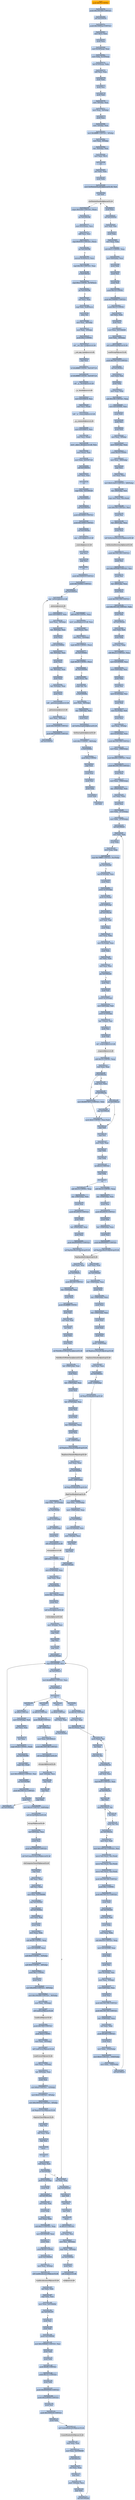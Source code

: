 digraph G {
node[shape=rectangle,style=filled,fillcolor=lightsteelblue,color=lightsteelblue]
bgcolor="transparent"
a0x01004359pushl_0x70UINT8[label="start\npushl $0x70<UINT8>",color="lightgrey",fillcolor="orange"];
a0x0100435bpushl_0x1001400UINT32[label="0x0100435b\npushl $0x1001400<UINT32>"];
a0x01004360call_0x0100455c[label="0x01004360\ncall 0x0100455c"];
a0x0100455cpushl_0x10045aeUINT32[label="0x0100455c\npushl $0x10045ae<UINT32>"];
a0x01004561movl_fs_0_eax[label="0x01004561\nmovl %fs:0, %eax"];
a0x01004567pushl_eax[label="0x01004567\npushl %eax"];
a0x01004568movl_0x10esp__eax[label="0x01004568\nmovl 0x10(%esp), %eax"];
a0x0100456cmovl_ebp_0x10esp_[label="0x0100456c\nmovl %ebp, 0x10(%esp)"];
a0x01004570leal_0x10esp__ebp[label="0x01004570\nleal 0x10(%esp), %ebp"];
a0x01004574subl_eax_esp[label="0x01004574\nsubl %eax, %esp"];
a0x01004576pushl_ebx[label="0x01004576\npushl %ebx"];
a0x01004577pushl_esi[label="0x01004577\npushl %esi"];
a0x01004578pushl_edi[label="0x01004578\npushl %edi"];
a0x01004579movl__8ebp__eax[label="0x01004579\nmovl -8(%ebp), %eax"];
a0x0100457cmovl_esp__24ebp_[label="0x0100457c\nmovl %esp, -24(%ebp)"];
a0x0100457fpushl_eax[label="0x0100457f\npushl %eax"];
a0x01004580movl__4ebp__eax[label="0x01004580\nmovl -4(%ebp), %eax"];
a0x01004583movl_0xffffffffUINT32__4ebp_[label="0x01004583\nmovl $0xffffffff<UINT32>, -4(%ebp)"];
a0x0100458amovl_eax__8ebp_[label="0x0100458a\nmovl %eax, -8(%ebp)"];
a0x0100458dleal__16ebp__eax[label="0x0100458d\nleal -16(%ebp), %eax"];
a0x01004590movl_eax_fs_0[label="0x01004590\nmovl %eax, %fs:0"];
a0x01004596ret[label="0x01004596\nret"];
a0x01004365xorl_ebx_ebx[label="0x01004365\nxorl %ebx, %ebx"];
a0x01004367pushl_ebx[label="0x01004367\npushl %ebx"];
a0x01004368movl_GetModuleHandleA_kernel32_dll_edi[label="0x01004368\nmovl GetModuleHandleA@kernel32.dll, %edi"];
a0x0100436ecall_edi[label="0x0100436e\ncall %edi"];
GetModuleHandleA_kernel32_dll[label="GetModuleHandleA@kernel32.dll",color="lightgrey",fillcolor="lightgrey"];
a0x01004370cmpw_0x5a4dUINT16_eax_[label="0x01004370\ncmpw $0x5a4d<UINT16>, (%eax)"];
a0x01004375jne_0x01004396[label="0x01004375\njne 0x01004396"];
a0x01004377movl_0x3ceax__ecx[label="0x01004377\nmovl 0x3c(%eax), %ecx"];
a0x0100437aaddl_eax_ecx[label="0x0100437a\naddl %eax, %ecx"];
a0x0100437ccmpl_0x4550UINT32_ecx_[label="0x0100437c\ncmpl $0x4550<UINT32>, (%ecx)"];
a0x01004382jne_0x01004396[label="0x01004382\njne 0x01004396"];
a0x01004384movzwl_0x18ecx__eax[label="0x01004384\nmovzwl 0x18(%ecx), %eax"];
a0x01004388cmpl_0x10bUINT32_eax[label="0x01004388\ncmpl $0x10b<UINT32>, %eax"];
a0x0100438dje_0x010043ae[label="0x0100438d\nje 0x010043ae"];
a0x010043aecmpl_0xeUINT8_0x74ecx_[label="0x010043ae\ncmpl $0xe<UINT8>, 0x74(%ecx)"];
a0x010043b2jbe_0x01004396[label="0x010043b2\njbe 0x01004396"];
a0x010043b4xorl_eax_eax[label="0x010043b4\nxorl %eax, %eax"];
a0x010043b6cmpl_ebx_0xe8ecx_[label="0x010043b6\ncmpl %ebx, 0xe8(%ecx)"];
a0x010043bcsetne_al[label="0x010043bc\nsetne %al"];
a0x010043bfmovl_eax__28ebp_[label="0x010043bf\nmovl %eax, -28(%ebp)"];
a0x010043c2movl_ebx__4ebp_[label="0x010043c2\nmovl %ebx, -4(%ebp)"];
a0x010043c5pushl_0x2UINT8[label="0x010043c5\npushl $0x2<UINT8>"];
a0x010043c7call___set_app_type_msvcrt_dll[label="0x010043c7\ncall __set_app_type@msvcrt.dll"];
a__set_app_type_msvcrt_dll[label="__set_app_type@msvcrt.dll",color="lightgrey",fillcolor="lightgrey"];
a0x010043cdpopl_ecx[label="0x010043cd\npopl %ecx"];
a0x010043ceorl_0xffffffffUINT8_0x01007120[label="0x010043ce\norl $0xffffffff<UINT8>, 0x01007120"];
a0x010043d5orl_0xffffffffUINT8_0x01007124[label="0x010043d5\norl $0xffffffff<UINT8>, 0x01007124"];
a0x010043dccall___p__fmode_msvcrt_dll[label="0x010043dc\ncall __p__fmode@msvcrt.dll"];
a__p__fmode_msvcrt_dll[label="__p__fmode@msvcrt.dll",color="lightgrey",fillcolor="lightgrey"];
a0x010043e2movl_0x01006018_ecx[label="0x010043e2\nmovl 0x01006018, %ecx"];
a0x010043e8movl_ecx_eax_[label="0x010043e8\nmovl %ecx, (%eax)"];
a0x010043eacall___p__commode_msvcrt_dll[label="0x010043ea\ncall __p__commode@msvcrt.dll"];
a__p__commode_msvcrt_dll[label="__p__commode@msvcrt.dll",color="lightgrey",fillcolor="lightgrey"];
a0x010043f0movl_0x01006014_ecx[label="0x010043f0\nmovl 0x01006014, %ecx"];
a0x010043f6movl_ecx_eax_[label="0x010043f6\nmovl %ecx, (%eax)"];
a0x010043f8movl__adjust_fdiv_msvcrt_dll_eax[label="0x010043f8\nmovl _adjust_fdiv@msvcrt.dll, %eax"];
a0x010043fdmovl_eax__eax[label="0x010043fd\nmovl (%eax), %eax"];
a0x010043ffmovl_eax_0x01007128[label="0x010043ff\nmovl %eax, 0x01007128"];
a0x01004404call_0x01004552[label="0x01004404\ncall 0x01004552"];
a0x01004552xorl_eax_eax[label="0x01004552\nxorl %eax, %eax"];
a0x01004554ret[label="0x01004554\nret"];
a0x01004409cmpl_ebx_0x01005328[label="0x01004409\ncmpl %ebx, 0x01005328"];
a0x0100440fjne_0x0100441d[label="0x0100440f\njne 0x0100441d"];
a0x0100441dcall_0x0100453b[label="0x0100441d\ncall 0x0100453b"];
a0x0100453bpushl_0x30000UINT32[label="0x0100453b\npushl $0x30000<UINT32>"];
a0x01004540pushl_0x10000UINT32[label="0x01004540\npushl $0x10000<UINT32>"];
a0x01004545call_0x010045ba[label="0x01004545\ncall 0x010045ba"];
a0x010045bajmp__controlfp_msvcrt_dll[label="0x010045ba\njmp _controlfp@msvcrt.dll"];
a_controlfp_msvcrt_dll[label="_controlfp@msvcrt.dll",color="lightgrey",fillcolor="lightgrey"];
a0x0100454apopl_ecx[label="0x0100454a\npopl %ecx"];
a0x0100454bpopl_ecx[label="0x0100454b\npopl %ecx"];
a0x0100454cret[label="0x0100454c\nret"];
a0x01004422pushl_0x1005010UINT32[label="0x01004422\npushl $0x1005010<UINT32>"];
a0x01004427pushl_0x100500cUINT32[label="0x01004427\npushl $0x100500c<UINT32>"];
a0x0100442ccall_0x01004530[label="0x0100442c\ncall 0x01004530"];
a0x01004530jmp__initterm_msvcrt_dll[label="0x01004530\njmp _initterm@msvcrt.dll"];
a_initterm_msvcrt_dll[label="_initterm@msvcrt.dll",color="lightgrey",fillcolor="lightgrey"];
a0x01004431movl_0x01006010_eax[label="0x01004431\nmovl 0x01006010, %eax"];
a0x01004436movl_eax__36ebp_[label="0x01004436\nmovl %eax, -36(%ebp)"];
a0x01004439leal__36ebp__eax[label="0x01004439\nleal -36(%ebp), %eax"];
a0x0100443cpushl_eax[label="0x0100443c\npushl %eax"];
a0x0100443dpushl_0x0100600c[label="0x0100443d\npushl 0x0100600c"];
a0x01004443leal__44ebp__eax[label="0x01004443\nleal -44(%ebp), %eax"];
a0x01004446pushl_eax[label="0x01004446\npushl %eax"];
a0x01004447leal__48ebp__eax[label="0x01004447\nleal -48(%ebp), %eax"];
a0x0100444apushl_eax[label="0x0100444a\npushl %eax"];
a0x0100444bleal__52ebp__eax[label="0x0100444b\nleal -52(%ebp), %eax"];
a0x0100444epushl_eax[label="0x0100444e\npushl %eax"];
a0x0100444fcall___getmainargs_msvcrt_dll[label="0x0100444f\ncall __getmainargs@msvcrt.dll"];
a__getmainargs_msvcrt_dll[label="__getmainargs@msvcrt.dll",color="lightgrey",fillcolor="lightgrey"];
a0x01004455movl_eax__56ebp_[label="0x01004455\nmovl %eax, -56(%ebp)"];
a0x01004458pushl_0x1005008UINT32[label="0x01004458\npushl $0x1005008<UINT32>"];
a0x0100445dpushl_0x1005000UINT32[label="0x0100445d\npushl $0x1005000<UINT32>"];
a0x01004462call_0x01004530[label="0x01004462\ncall 0x01004530"];
a0x01004467addl_0x24UINT8_esp[label="0x01004467\naddl $0x24<UINT8>, %esp"];
a0x0100446amovl__acmdln_msvcrt_dll_eax[label="0x0100446a\nmovl _acmdln@msvcrt.dll, %eax"];
a0x0100446fmovl_eax__esi[label="0x0100446f\nmovl (%eax), %esi"];
a0x01004471movl_esi__32ebp_[label="0x01004471\nmovl %esi, -32(%ebp)"];
a0x01004474cmpb_0x22UINT8_esi_[label="0x01004474\ncmpb $0x22<UINT8>, (%esi)"];
a0x01004477jne_0x010044b3[label="0x01004477\njne 0x010044b3"];
a0x010044b3cmpb_0x20UINT8_esi_[label="0x010044b3\ncmpb $0x20<UINT8>, (%esi)"];
a0x010044b6jbe_0x01004490[label="0x010044b6\njbe 0x01004490"];
a0x01004490movb_esi__al[label="0x01004490\nmovb (%esi), %al"];
a0x01004492cmpb_bl_al[label="0x01004492\ncmpb %bl, %al"];
a0x01004494je_0x0100449a[label="0x01004494\nje 0x0100449a"];
a0x0100449amovl_ebx__84ebp_[label="0x0100449a\nmovl %ebx, -84(%ebp)"];
a0x0100449dleal__128ebp__eax[label="0x0100449d\nleal -128(%ebp), %eax"];
a0x010044a0pushl_eax[label="0x010044a0\npushl %eax"];
a0x010044a1call_GetStartupInfoA_kernel32_dll[label="0x010044a1\ncall GetStartupInfoA@kernel32.dll"];
GetStartupInfoA_kernel32_dll[label="GetStartupInfoA@kernel32.dll",color="lightgrey",fillcolor="lightgrey"];
a0x010044a7testb_0x1UINT8__84ebp_[label="0x010044a7\ntestb $0x1<UINT8>, -84(%ebp)"];
a0x010044abje_0x010044be[label="0x010044ab\nje 0x010044be"];
a0x010044bepushl_0xaUINT8[label="0x010044be\npushl $0xa<UINT8>"];
a0x010044c0popl_eax[label="0x010044c0\npopl %eax"];
a0x010044c1pushl_eax[label="0x010044c1\npushl %eax"];
a0x010044c2pushl_esi[label="0x010044c2\npushl %esi"];
a0x010044c3pushl_ebx[label="0x010044c3\npushl %ebx"];
a0x010044c4pushl_ebx[label="0x010044c4\npushl %ebx"];
a0x010044c5call_edi[label="0x010044c5\ncall %edi"];
a0x010044c7pushl_eax[label="0x010044c7\npushl %eax"];
a0x010044c8call_0x0100293d[label="0x010044c8\ncall 0x0100293d"];
a0x0100293dmovl_edi_edi[label="0x0100293d\nmovl %edi, %edi"];
a0x0100293fpushl_ebp[label="0x0100293f\npushl %ebp"];
a0x01002940movl_esp_ebp[label="0x01002940\nmovl %esp, %ebp"];
a0x01002942subl_0x1cUINT8_esp[label="0x01002942\nsubl $0x1c<UINT8>, %esp"];
a0x01002945movl_0x8ebp__eax[label="0x01002945\nmovl 0x8(%ebp), %eax"];
a0x01002948pushl_ebx[label="0x01002948\npushl %ebx"];
a0x01002949pushl_esi[label="0x01002949\npushl %esi"];
a0x0100294apushl_edi[label="0x0100294a\npushl %edi"];
a0x0100294bpushl_0x14UINT8[label="0x0100294b\npushl $0x14<UINT8>"];
a0x0100294dpushl_0x1006060UINT32[label="0x0100294d\npushl $0x1006060<UINT32>"];
a0x01002952pushl_0x15UINT8[label="0x01002952\npushl $0x15<UINT8>"];
a0x01002954xorl_ebx_ebx[label="0x01002954\nxorl %ebx, %ebx"];
a0x01002956pushl_eax[label="0x01002956\npushl %eax"];
a0x01002957movl_eax_0x01006090[label="0x01002957\nmovl %eax, 0x01006090"];
a0x0100295cmovl_ebx__20ebp_[label="0x0100295c\nmovl %ebx, -20(%ebp)"];
a0x0100295fcall_LoadStringW_user32_dll[label="0x0100295f\ncall LoadStringW@user32.dll"];
LoadStringW_user32_dll[label="LoadStringW@user32.dll",color="lightgrey",fillcolor="lightgrey"];
a0x01002965pushl_0x1001310UINT32[label="0x01002965\npushl $0x1001310<UINT32>"];
a0x0100296acall_0x01002bca[label="0x0100296a\ncall 0x01002bca"];
a0x01002bcamovl_edi_edi[label="0x01002bca\nmovl %edi, %edi"];
a0x01002bccpushl_ebp[label="0x01002bcc\npushl %ebp"];
a0x01002bcdmovl_esp_ebp[label="0x01002bcd\nmovl %esp, %ebp"];
a0x01002bcfsubl_0x108UINT32_esp[label="0x01002bcf\nsubl $0x108<UINT32>, %esp"];
a0x01002bd5movl_0x01005040_eax[label="0x01002bd5\nmovl 0x01005040, %eax"];
a0x01002bdapushl_ebx[label="0x01002bda\npushl %ebx"];
a0x01002bdbpushl_esi[label="0x01002bdb\npushl %esi"];
a0x01002bdcpushl_edi[label="0x01002bdc\npushl %edi"];
a0x01002bddmovl_eax__4ebp_[label="0x01002bdd\nmovl %eax, -4(%ebp)"];
a0x01002be0movl_0x8ebp__eax[label="0x01002be0\nmovl 0x8(%ebp), %eax"];
a0x01002be3pushl_0x3fUINT8[label="0x01002be3\npushl $0x3f<UINT8>"];
a0x01002be5movl_eax__264ebp_[label="0x01002be5\nmovl %eax, -264(%ebp)"];
a0x01002bebpopl_ecx[label="0x01002beb\npopl %ecx"];
a0x01002becxorl_eax_eax[label="0x01002bec\nxorl %eax, %eax"];
a0x01002beemovl_0x5c3a43UINT32__260ebp_[label="0x01002bee\nmovl $0x5c3a43<UINT32>, -260(%ebp)"];
a0x01002bf8leal__256ebp__edi[label="0x01002bf8\nleal -256(%ebp), %edi"];
a0x01002bferepz_stosl_eax_es_edi_[label="0x01002bfe\nrepz stosl %eax, %es:(%edi)"];
a0x01002c00movl_0x100UINT32_esi[label="0x01002c00\nmovl $0x100<UINT32>, %esi"];
a0x01002c05pushl_esi[label="0x01002c05\npushl %esi"];
a0x01002c06leal__260ebp__eax[label="0x01002c06\nleal -260(%ebp), %eax"];
a0x01002c0cpushl_eax[label="0x01002c0c\npushl %eax"];
a0x01002c0dcall_GetSystemDirectoryA_kernel32_dll[label="0x01002c0d\ncall GetSystemDirectoryA@kernel32.dll"];
GetSystemDirectoryA_kernel32_dll[label="GetSystemDirectoryA@kernel32.dll",color="lightgrey",fillcolor="lightgrey"];
a0x01002c13pushl_0x1001344UINT32[label="0x01002c13\npushl $0x1001344<UINT32>"];
a0x01002c18pushl_esi[label="0x01002c18\npushl %esi"];
a0x01002c19movl_0x1005048UINT32_esi[label="0x01002c19\nmovl $0x1005048<UINT32>, %esi"];
a0x01002c1epushl_esi[label="0x01002c1e\npushl %esi"];
a0x01002c1fleal__260ebp__eax[label="0x01002c1f\nleal -260(%ebp), %eax"];
a0x01002c25pushl_eax[label="0x01002c25\npushl %eax"];
a0x01002c26pushl_0x1001338UINT32[label="0x01002c26\npushl $0x1001338<UINT32>"];
a0x01002c2bmovl_0x10011f4UINT32_ebx[label="0x01002c2b\nmovl $0x10011f4<UINT32>, %ebx"];
a0x01002c30pushl_ebx[label="0x01002c30\npushl %ebx"];
a0x01002c31call_0x01002dfe[label="0x01002c31\ncall 0x01002dfe"];
a0x01002dfemovl_edi_edi[label="0x01002dfe\nmovl %edi, %edi"];
a0x01002e00pushl_ebp[label="0x01002e00\npushl %ebp"];
a0x01002e01movl_esp_ebp[label="0x01002e01\nmovl %esp, %ebp"];
a0x01002e03subl_0xa1cUINT32_esp[label="0x01002e03\nsubl $0xa1c<UINT32>, %esp"];
a0x01002e09movl_0x01005040_eax[label="0x01002e09\nmovl 0x01005040, %eax"];
a0x01002e0emovl_0x8ebp__ecx[label="0x01002e0e\nmovl 0x8(%ebp), %ecx"];
a0x01002e11pushl_ebx[label="0x01002e11\npushl %ebx"];
a0x01002e12pushl_esi[label="0x01002e12\npushl %esi"];
a0x01002e13movl_0x14ebp__esi[label="0x01002e13\nmovl 0x14(%ebp), %esi"];
a0x01002e16pushl_edi[label="0x01002e16\npushl %edi"];
a0x01002e17movl_0xcebp__edi[label="0x01002e17\nmovl 0xc(%ebp), %edi"];
a0x01002e1apushl_ecx[label="0x01002e1a\npushl %ecx"];
a0x01002e1bmovl_eax__4ebp_[label="0x01002e1b\nmovl %eax, -4(%ebp)"];
a0x01002e1emovl_0x10ebp__eax[label="0x01002e1e\nmovl 0x10(%ebp), %eax"];
a0x01002e21pushl_0x1001358UINT32[label="0x01002e21\npushl $0x1001358<UINT32>"];
a0x01002e26movl_eax__2584ebp_[label="0x01002e26\nmovl %eax, -2584(%ebp)"];
a0x01002e2cmovl_0x400UINT32_eax[label="0x01002e2c\nmovl $0x400<UINT32>, %eax"];
a0x01002e31pushl_0x1001350UINT32[label="0x01002e31\npushl $0x1001350<UINT32>"];
a0x01002e36pushl_eax[label="0x01002e36\npushl %eax"];
a0x01002e37movl_eax__2568ebp_[label="0x01002e37\nmovl %eax, -2568(%ebp)"];
a0x01002e3dleal__2564ebp__eax[label="0x01002e3d\nleal -2564(%ebp), %eax"];
a0x01002e43xorl_ebx_ebx[label="0x01002e43\nxorl %ebx, %ebx"];
a0x01002e45pushl_eax[label="0x01002e45\npushl %eax"];
a0x01002e46movl_ebx__2572ebp_[label="0x01002e46\nmovl %ebx, -2572(%ebp)"];
a0x01002e4cmovl_ebx__2576ebp_[label="0x01002e4c\nmovl %ebx, -2576(%ebp)"];
a0x01002e52call_0x01002cf1[label="0x01002e52\ncall 0x01002cf1"];
a0x01002cf1movl_edi_edi[label="0x01002cf1\nmovl %edi, %edi"];
a0x01002cf3pushl_ebp[label="0x01002cf3\npushl %ebp"];
a0x01002cf4movl_esp_ebp[label="0x01002cf4\nmovl %esp, %ebp"];
a0x01002cf6cmpl_0x7fffffffUINT32_0xcebp_[label="0x01002cf6\ncmpl $0x7fffffff<UINT32>, 0xc(%ebp)"];
a0x01002cfdjbe_0x01002d06[label="0x01002cfd\njbe 0x01002d06"];
a0x01002d06leal_0x14ebp__eax[label="0x01002d06\nleal 0x14(%ebp), %eax"];
a0x01002d09pushl_eax[label="0x01002d09\npushl %eax"];
a0x01002d0apushl_0x10ebp_[label="0x01002d0a\npushl 0x10(%ebp)"];
a0x01002d0dpushl_0xcebp_[label="0x01002d0d\npushl 0xc(%ebp)"];
a0x01002d10pushl_0x8ebp_[label="0x01002d10\npushl 0x8(%ebp)"];
a0x01002d13call_0x01002c9f[label="0x01002d13\ncall 0x01002c9f"];
a0x01002c9fmovl_edi_edi[label="0x01002c9f\nmovl %edi, %edi"];
a0x01002ca1pushl_ebp[label="0x01002ca1\npushl %ebp"];
a0x01002ca2movl_esp_ebp[label="0x01002ca2\nmovl %esp, %ebp"];
a0x01002ca4movl_0xcebp__eax[label="0x01002ca4\nmovl 0xc(%ebp), %eax"];
a0x01002ca7pushl_ebx[label="0x01002ca7\npushl %ebx"];
a0x01002ca8xorl_ebx_ebx[label="0x01002ca8\nxorl %ebx, %ebx"];
a0x01002caatestl_eax_eax[label="0x01002caa\ntestl %eax, %eax"];
a0x01002cacjne_0x01002cb5[label="0x01002cac\njne 0x01002cb5"];
a0x01002cb5pushl_esi[label="0x01002cb5\npushl %esi"];
a0x01002cb6pushl_edi[label="0x01002cb6\npushl %edi"];
a0x01002cb7pushl_0x14ebp_[label="0x01002cb7\npushl 0x14(%ebp)"];
a0x01002cbamovl_0x8ebp__edi[label="0x01002cba\nmovl 0x8(%ebp), %edi"];
a0x01002cbdpushl_0x10ebp_[label="0x01002cbd\npushl 0x10(%ebp)"];
a0x01002cc0leal__1eax__esi[label="0x01002cc0\nleal -1(%eax), %esi"];
a0x01002cc3pushl_esi[label="0x01002cc3\npushl %esi"];
a0x01002cc4pushl_edi[label="0x01002cc4\npushl %edi"];
a0x01002cc5call__vsnprintf_msvcrt_dll[label="0x01002cc5\ncall _vsnprintf@msvcrt.dll"];
a_vsnprintf_msvcrt_dll[label="_vsnprintf@msvcrt.dll",color="lightgrey",fillcolor="lightgrey"];
a0x01002ccbaddl_0x10UINT8_esp[label="0x01002ccb\naddl $0x10<UINT8>, %esp"];
a0x01002ccetestl_eax_eax[label="0x01002cce\ntestl %eax, %eax"];
a0x01002cd0jl_0x01002cda[label="0x01002cd0\njl 0x01002cda"];
a0x01002cd2cmpl_esi_eax[label="0x01002cd2\ncmpl %esi, %eax"];
a0x01002cdamovl_0x8007007aUINT32_ebx[label="0x01002cda\nmovl $0x8007007a<UINT32>, %ebx"];
a0x01002cdfmovb_0x0UINT8_esiedi_[label="0x01002cdf\nmovb $0x0<UINT8>, (%esi,%edi)"];
a0x01002ce3popl_edi[label="0x01002ce3\npopl %edi"];
a0x01002ce4popl_esi[label="0x01002ce4\npopl %esi"];
a0x01002ce5movl_ebx_eax[label="0x01002ce5\nmovl %ebx, %eax"];
a0x01002ce7popl_ebx[label="0x01002ce7\npopl %ebx"];
a0x01002ce8popl_ebp[label="0x01002ce8\npopl %ebp"];
a0x01002ce9ret_0x10UINT16[label="0x01002ce9\nret $0x10<UINT16>"];
a0x01002d18popl_ebp[label="0x01002d18\npopl %ebp"];
a0x01002d19ret[label="0x01002d19\nret"];
a0x01002e57addl_0x14UINT8_esp[label="0x01002e57\naddl $0x14<UINT8>, %esp"];
a0x01002e5aleal__2580ebp__eax[label="0x01002e5a\nleal -2580(%ebp), %eax"];
a0x01002e60pushl_eax[label="0x01002e60\npushl %eax"];
a0x01002e61pushl_0x20019UINT32[label="0x01002e61\npushl $0x20019<UINT32>"];
a0x01002e66pushl_ebx[label="0x01002e66\npushl %ebx"];
a0x01002e67leal__2564ebp__eax[label="0x01002e67\nleal -2564(%ebp), %eax"];
a0x01002e6dpushl_eax[label="0x01002e6d\npushl %eax"];
a0x01002e6epushl_0x80000002UINT32[label="0x01002e6e\npushl $0x80000002<UINT32>"];
a0x01002e73call_RegOpenKeyExA_advapi32_dll[label="0x01002e73\ncall RegOpenKeyExA@advapi32.dll"];
RegOpenKeyExA_advapi32_dll[label="RegOpenKeyExA@advapi32.dll",color="lightgrey",fillcolor="lightgrey"];
a0x01002e79testl_eax_eax[label="0x01002e79\ntestl %eax, %eax"];
a0x01002e7bjne_0x01002f1c[label="0x01002e7b\njne 0x01002f1c"];
a0x01002e81pushl_0x100UINT32[label="0x01002e81\npushl $0x100<UINT32>"];
a0x01002e86leal__516ebp__eax[label="0x01002e86\nleal -516(%ebp), %eax"];
a0x01002e8cpushl_eax[label="0x01002e8c\npushl %eax"];
a0x01002e8dpushl_0xffffffffUINT8[label="0x01002e8d\npushl $0xffffffff<UINT8>"];
a0x01002e8fpushl_edi[label="0x01002e8f\npushl %edi"];
a0x01002e90xorl_edi_edi[label="0x01002e90\nxorl %edi, %edi"];
a0x01002e92incl_edi[label="0x01002e92\nincl %edi"];
a0x01002e93pushl_edi[label="0x01002e93\npushl %edi"];
a0x01002e94pushl_ebx[label="0x01002e94\npushl %ebx"];
a0x01002e95call_MultiByteToWideChar_kernel32_dll[label="0x01002e95\ncall MultiByteToWideChar@kernel32.dll"];
MultiByteToWideChar_kernel32_dll[label="MultiByteToWideChar@kernel32.dll",color="lightgrey",fillcolor="lightgrey"];
a0x01002e9bleal__2568ebp__eax[label="0x01002e9b\nleal -2568(%ebp), %eax"];
a0x01002ea1pushl_eax[label="0x01002ea1\npushl %eax"];
a0x01002ea2leal__1540ebp__eax[label="0x01002ea2\nleal -1540(%ebp), %eax"];
a0x01002ea8pushl_eax[label="0x01002ea8\npushl %eax"];
a0x01002ea9leal__2576ebp__eax[label="0x01002ea9\nleal -2576(%ebp), %eax"];
a0x01002eafpushl_eax[label="0x01002eaf\npushl %eax"];
a0x01002eb0pushl_ebx[label="0x01002eb0\npushl %ebx"];
a0x01002eb1leal__516ebp__eax[label="0x01002eb1\nleal -516(%ebp), %eax"];
a0x01002eb7pushl_eax[label="0x01002eb7\npushl %eax"];
a0x01002eb8pushl__2580ebp_[label="0x01002eb8\npushl -2580(%ebp)"];
a0x01002ebecall_RegQueryValueExW_advapi32_dll[label="0x01002ebe\ncall RegQueryValueExW@advapi32.dll"];
RegQueryValueExW_advapi32_dll[label="RegQueryValueExW@advapi32.dll",color="lightgrey",fillcolor="lightgrey"];
a0x01002ec4testl_eax_eax[label="0x01002ec4\ntestl %eax, %eax"];
a0x01002ec6jne_0x01002f08[label="0x01002ec6\njne 0x01002f08"];
a0x01002f08pushl__2580ebp_[label="0x01002f08\npushl -2580(%ebp)"];
a0x01002f0ecall_RegCloseKey_advapi32_dll[label="0x01002f0e\ncall RegCloseKey@advapi32.dll"];
RegCloseKey_advapi32_dll[label="RegCloseKey@advapi32.dll",color="lightgrey",fillcolor="lightgrey"];
a0x01002f14cmpl_ebx__2572ebp_[label="0x01002f14\ncmpl %ebx, -2572(%ebp)"];
a0x01002f1ajne_0x01002f2f[label="0x01002f1a\njne 0x01002f2f"];
a0x01002f1cpushl_0x18ebp_[label="0x01002f1c\npushl 0x18(%ebp)"];
a0x01002f1fpushl__2584ebp_[label="0x01002f1f\npushl -2584(%ebp)"];
a0x01002f25pushl_esi[label="0x01002f25\npushl %esi"];
a0x01002f26call_strncpy_msvcrt_dll[label="0x01002f26\ncall strncpy@msvcrt.dll"];
strncpy_msvcrt_dll[label="strncpy@msvcrt.dll",color="lightgrey",fillcolor="lightgrey"];
a0x01002f2caddl_0xcUINT8_esp[label="0x01002f2c\naddl $0xc<UINT8>, %esp"];
a0x01002f2fmovl_0x18ebp__eax[label="0x01002f2f\nmovl 0x18(%ebp), %eax"];
a0x01002f32cmpl_ebx_eax[label="0x01002f32\ncmpl %ebx, %eax"];
a0x01002f34jbe_0x01002f3a[label="0x01002f34\njbe 0x01002f3a"];
a0x01002f36movb_bl__1esieax_[label="0x01002f36\nmovb %bl, -1(%esi,%eax)"];
a0x01002f3apushl_esi[label="0x01002f3a\npushl %esi"];
a0x01002f3bcall_lstrlenA_kernel32_dll[label="0x01002f3b\ncall lstrlenA@kernel32.dll"];
lstrlenA_kernel32_dll[label="lstrlenA@kernel32.dll",color="lightgrey",fillcolor="lightgrey"];
a0x01002f41movl__4ebp__ecx[label="0x01002f41\nmovl -4(%ebp), %ecx"];
a0x01002f44popl_edi[label="0x01002f44\npopl %edi"];
a0x01002f45popl_esi[label="0x01002f45\npopl %esi"];
a0x01002f46popl_ebx[label="0x01002f46\npopl %ebx"];
a0x01002f47call_0x01002ab2[label="0x01002f47\ncall 0x01002ab2"];
a0x01002ab2cmpl_0x01005040_ecx[label="0x01002ab2\ncmpl 0x01005040, %ecx"];
a0x01002ab8jne_0x01002ac3[label="0x01002ab8\njne 0x01002ac3"];
a0x01002abatestl_0xffff0000UINT32_ecx[label="0x01002aba\ntestl $0xffff0000<UINT32>, %ecx"];
a0x01002ac0jne_0x01002ac3[label="0x01002ac0\njne 0x01002ac3"];
a0x01002ac2ret[label="0x01002ac2\nret"];
a0x01002f4cleave_[label="0x01002f4c\nleave "];
a0x01002f4dret_0x18UINT16[label="0x01002f4d\nret $0x18<UINT16>"];
a0x01002c36movl_esi_eax[label="0x01002c36\nmovl %esi, %eax"];
a0x01002c38leal_0x1eax__edi[label="0x01002c38\nleal 0x1(%eax), %edi"];
a0x01002c3bmovb_eax__cl[label="0x01002c3b\nmovb (%eax), %cl"];
a0x01002c3dincl_eax[label="0x01002c3d\nincl %eax"];
a0x01002c3etestb_cl_cl[label="0x01002c3e\ntestb %cl, %cl"];
a0x01002c40jne_0x01002c3b[label="0x01002c40\njne 0x01002c3b"];
a0x01002c42subl_edi_eax[label="0x01002c42\nsubl %edi, %eax"];
a0x01002c44cmpl_0xf5UINT32_eax[label="0x01002c44\ncmpl $0xf5<UINT32>, %eax"];
a0x01002c49jae_0x01002c5e[label="0x01002c49\njae 0x01002c5e"];
a0x01002c4bdecl_esi[label="0x01002c4b\ndecl %esi"];
a0x01002c4cmovb_0x1esi__al[label="0x01002c4c\nmovb 0x1(%esi), %al"];
a0x01002c4fincl_esi[label="0x01002c4f\nincl %esi"];
a0x01002c50testb_al_al[label="0x01002c50\ntestb %al, %al"];
a0x01002c52jne_0x01002c4c[label="0x01002c52\njne 0x01002c4c"];
a0x01002c54movl_esi_edi[label="0x01002c54\nmovl %esi, %edi"];
a0x01002c56movl_0x100132cUINT32_esi[label="0x01002c56\nmovl $0x100132c<UINT32>, %esi"];
a0x01002c5bmovsl_ds_esi__es_edi_[label="0x01002c5b\nmovsl %ds:(%esi), %es:(%edi)"];
a0x01002c5cmovsl_ds_esi__es_edi_[label="0x01002c5c\nmovsl %ds:(%esi), %es:(%edi)"];
a0x01002c5dmovsl_ds_esi__es_edi_[label="0x01002c5d\nmovsl %ds:(%esi), %es:(%edi)"];
a0x01002c5epushl_0x1001344UINT32[label="0x01002c5e\npushl $0x1001344<UINT32>"];
a0x01002c63pushl_0x1UINT8[label="0x01002c63\npushl $0x1<UINT8>"];
a0x01002c65pushl_0x100131cUINT32[label="0x01002c65\npushl $0x100131c<UINT32>"];
a0x01002c6apushl_ebx[label="0x01002c6a\npushl %ebx"];
a0x01002c6bcall_0x01002d1f[label="0x01002c6b\ncall 0x01002d1f"];
a0x01002d1fmovl_edi_edi[label="0x01002d1f\nmovl %edi, %edi"];
a0x01002d21pushl_ebp[label="0x01002d21\npushl %ebp"];
a0x01002d22movl_esp_ebp[label="0x01002d22\nmovl %esp, %ebp"];
a0x01002d24subl_0x418UINT32_esp[label="0x01002d24\nsubl $0x418<UINT32>, %esp"];
a0x01002d2amovl_0x01005040_eax[label="0x01002d2a\nmovl 0x01005040, %eax"];
a0x01002d2fpushl_ebx[label="0x01002d2f\npushl %ebx"];
a0x01002d30pushl_esi[label="0x01002d30\npushl %esi"];
a0x01002d31movl_0xcebp__esi[label="0x01002d31\nmovl 0xc(%ebp), %esi"];
a0x01002d34movl_eax__4ebp_[label="0x01002d34\nmovl %eax, -4(%ebp)"];
a0x01002d37movl_0x8ebp__eax[label="0x01002d37\nmovl 0x8(%ebp), %eax"];
a0x01002d3apushl_eax[label="0x01002d3a\npushl %eax"];
a0x01002d3bpushl_0x1001358UINT32[label="0x01002d3b\npushl $0x1001358<UINT32>"];
a0x01002d40pushl_0x1001350UINT32[label="0x01002d40\npushl $0x1001350<UINT32>"];
a0x01002d45leal__1028ebp__eax[label="0x01002d45\nleal -1028(%ebp), %eax"];
a0x01002d4bxorl_ebx_ebx[label="0x01002d4b\nxorl %ebx, %ebx"];
a0x01002d4dpushl_0x400UINT32[label="0x01002d4d\npushl $0x400<UINT32>"];
a0x01002d52pushl_eax[label="0x01002d52\npushl %eax"];
a0x01002d53movl_ebx__1032ebp_[label="0x01002d53\nmovl %ebx, -1032(%ebp)"];
a0x01002d59movl_0x4UINT32__1044ebp_[label="0x01002d59\nmovl $0x4<UINT32>, -1044(%ebp)"];
a0x01002d63movl_ebx__1040ebp_[label="0x01002d63\nmovl %ebx, -1040(%ebp)"];
a0x01002d69call_0x01002cf1[label="0x01002d69\ncall 0x01002cf1"];
a0x01002d6eaddl_0x14UINT8_esp[label="0x01002d6e\naddl $0x14<UINT8>, %esp"];
a0x01002d71leal__1036ebp__eax[label="0x01002d71\nleal -1036(%ebp), %eax"];
a0x01002d77pushl_eax[label="0x01002d77\npushl %eax"];
a0x01002d78pushl_0x20019UINT32[label="0x01002d78\npushl $0x20019<UINT32>"];
a0x01002d7dpushl_ebx[label="0x01002d7d\npushl %ebx"];
a0x01002d7eleal__1028ebp__eax[label="0x01002d7e\nleal -1028(%ebp), %eax"];
a0x01002d84pushl_eax[label="0x01002d84\npushl %eax"];
a0x01002d85pushl_0x80000002UINT32[label="0x01002d85\npushl $0x80000002<UINT32>"];
a0x01002d8acall_RegOpenKeyExA_advapi32_dll[label="0x01002d8a\ncall RegOpenKeyExA@advapi32.dll"];
a0x01002d90testl_eax_eax[label="0x01002d90\ntestl %eax, %eax"];
a0x01002d92jne_0x01002de8[label="0x01002d92\njne 0x01002de8"];
a0x01002d94leal__1044ebp__eax[label="0x01002d94\nleal -1044(%ebp), %eax"];
a0x01002d9apushl_eax[label="0x01002d9a\npushl %eax"];
a0x01002d9bleal__1048ebp__eax[label="0x01002d9b\nleal -1048(%ebp), %eax"];
a0x01002da1pushl_eax[label="0x01002da1\npushl %eax"];
a0x01002da2leal__1040ebp__eax[label="0x01002da2\nleal -1040(%ebp), %eax"];
a0x01002da8pushl_eax[label="0x01002da8\npushl %eax"];
a0x01002da9pushl_ebx[label="0x01002da9\npushl %ebx"];
a0x01002daapushl_esi[label="0x01002daa\npushl %esi"];
a0x01002dabpushl__1036ebp_[label="0x01002dab\npushl -1036(%ebp)"];
a0x01002db1call_RegQueryValueExA_advapi32_dll[label="0x01002db1\ncall RegQueryValueExA@advapi32.dll"];
RegQueryValueExA_advapi32_dll[label="RegQueryValueExA@advapi32.dll",color="lightgrey",fillcolor="lightgrey"];
a0x01002db7testl_eax_eax[label="0x01002db7\ntestl %eax, %eax"];
a0x01002db9jne_0x01002dce[label="0x01002db9\njne 0x01002dce"];
a0x01002dcepushl__1036ebp_[label="0x01002dce\npushl -1036(%ebp)"];
a0x01002dd4call_RegCloseKey_advapi32_dll[label="0x01002dd4\ncall RegCloseKey@advapi32.dll"];
a0x01002ddacmpl_ebx__1032ebp_[label="0x01002dda\ncmpl %ebx, -1032(%ebp)"];
a0x01002de0movl__1048ebp__eax[label="0x01002de0\nmovl -1048(%ebp), %eax"];
a0x01002de6jne_0x01002deb[label="0x01002de6\njne 0x01002deb"];
a0x01002de8movl_0x10ebp__eax[label="0x01002de8\nmovl 0x10(%ebp), %eax"];
a0x01002debmovl__4ebp__ecx[label="0x01002deb\nmovl -4(%ebp), %ecx"];
a0x01002deepopl_esi[label="0x01002dee\npopl %esi"];
a0x01002defpopl_ebx[label="0x01002def\npopl %ebx"];
a0x01002df0call_0x01002ab2[label="0x01002df0\ncall 0x01002ab2"];
a0x01002df5leave_[label="0x01002df5\nleave "];
a0x01002df6ret_0x10UINT16[label="0x01002df6\nret $0x10<UINT16>"];
a0x01002c70pushl_0x80UINT32[label="0x01002c70\npushl $0x80<UINT32>"];
a0x01002c75pushl__264ebp_[label="0x01002c75\npushl -264(%ebp)"];
a0x01002c7bmovl_eax_0x01005b14[label="0x01002c7b\nmovl %eax, 0x01005b14"];
a0x01002c80pushl_0x1005148UINT32[label="0x01002c80\npushl $0x1005148<UINT32>"];
a0x01002c85call_lstrcpynA_kernel32_dll[label="0x01002c85\ncall lstrcpynA@kernel32.dll"];
lstrcpynA_kernel32_dll[label="lstrcpynA@kernel32.dll",color="lightgrey",fillcolor="lightgrey"];
a0x01002c8bmovl__4ebp__ecx[label="0x01002c8b\nmovl -4(%ebp), %ecx"];
a0x01002c8epopl_edi[label="0x01002c8e\npopl %edi"];
a0x01002c8fpopl_esi[label="0x01002c8f\npopl %esi"];
a0x01002c90popl_ebx[label="0x01002c90\npopl %ebx"];
a0x01002c91call_0x01002ab2[label="0x01002c91\ncall 0x01002ab2"];
a0x01002c96leave_[label="0x01002c96\nleave "];
a0x01002c97ret_0x4UINT16[label="0x01002c97\nret $0x4<UINT16>"];
a0x0100296fmovl_0x10ebp__edi[label="0x0100296f\nmovl 0x10(%ebp), %edi"];
a0x01002972xorl_eax_eax[label="0x01002972\nxorl %eax, %eax"];
a0x01002974incl_eax[label="0x01002974\nincl %eax"];
a0x01002975cmpb_0x2bUINT8_edi_[label="0x01002975\ncmpb $0x2b<UINT8>, (%edi)"];
a0x01002978jne_0x01002980[label="0x01002978\njne 0x01002980"];
a0x01002980cmpb_bl_edi_[label="0x01002980\ncmpb %bl, (%edi)"];
a0x01002982movl_0x1006020UINT32_esi[label="0x01002982\nmovl $0x1006020<UINT32>, %esi"];
a0x01002987jne_0x010029b8[label="0x01002987\njne 0x010029b8"];
a0x01002989pushl_0x10011ecUINT32[label="0x01002989\npushl $0x10011ec<UINT32>"];
a0x0100298epushl_esi[label="0x0100298e\npushl %esi"];
a0x0100298fmovl_0x10UINT32_0x8ebp_[label="0x0100298f\nmovl $0x10<UINT32>, 0x8(%ebp)"];
a0x01002996call_lstrcpyW_kernel32_dll[label="0x01002996\ncall lstrcpyW@kernel32.dll"];
lstrcpyW_kernel32_dll[label="lstrcpyW@kernel32.dll",color="lightgrey",fillcolor="lightgrey"];
a0x0100299cleal_0x8ebp__eax[label="0x0100299c\nleal 0x8(%ebp), %eax"];
a0x0100299fpushl_eax[label="0x0100299f\npushl %eax"];
a0x010029a0pushl_0x1006024UINT32[label="0x010029a0\npushl $0x1006024<UINT32>"];
a0x010029a5call_GetComputerNameW_kernel32_dll[label="0x010029a5\ncall GetComputerNameW@kernel32.dll"];
GetComputerNameW_kernel32_dll[label="GetComputerNameW@kernel32.dll",color="lightgrey",fillcolor="lightgrey"];
a0x010029abnegl_eax[label="0x010029ab\nnegl %eax"];
a0x010029adsbbl_eax_eax[label="0x010029ad\nsbbl %eax, %eax"];
a0x010029afandl_esi_eax[label="0x010029af\nandl %esi, %eax"];
a0x010029b1movl_eax_0x01006088[label="0x010029b1\nmovl %eax, 0x01006088"];
a0x010029b6jmp_0x010029d3[label="0x010029b6\njmp 0x010029d3"];
a0x010029d3call_0x010028ce[label="0x010029d3\ncall 0x010028ce"];
a0x010028cemovl_edi_edi[label="0x010028ce\nmovl %edi, %edi"];
a0x010028d0pushl_ebp[label="0x010028d0\npushl %ebp"];
a0x010028d1movl_esp_ebp[label="0x010028d1\nmovl %esp, %ebp"];
a0x010028d3subl_0x28UINT8_esp[label="0x010028d3\nsubl $0x28<UINT8>, %esp"];
a0x010028d6movl_0x01006090_eax[label="0x010028d6\nmovl 0x01006090, %eax"];
a0x010028dbandl_0x0UINT8__32ebp_[label="0x010028db\nandl $0x0<UINT8>, -32(%ebp)"];
a0x010028dfandl_0x0UINT8__28ebp_[label="0x010028df\nandl $0x0<UINT8>, -28(%ebp)"];
a0x010028e3pushl_0x1UINT8[label="0x010028e3\npushl $0x1<UINT8>"];
a0x010028e5pushl_eax[label="0x010028e5\npushl %eax"];
a0x010028e6movl_0x200bUINT32__40ebp_[label="0x010028e6\nmovl $0x200b<UINT32>, -40(%ebp)"];
a0x010028edmovl_0x10024f6UINT32__36ebp_[label="0x010028ed\nmovl $0x10024f6<UINT32>, -36(%ebp)"];
a0x010028f4movl_eax__24ebp_[label="0x010028f4\nmovl %eax, -24(%ebp)"];
a0x010028f7call_LoadIconW_user32_dll[label="0x010028f7\ncall LoadIconW@user32.dll"];
LoadIconW_user32_dll[label="LoadIconW@user32.dll",color="lightgrey",fillcolor="lightgrey"];
a0x010028fdpushl_0x7f00UINT32[label="0x010028fd\npushl $0x7f00<UINT32>"];
a0x01002902pushl_0x0UINT8[label="0x01002902\npushl $0x0<UINT8>"];
a0x01002904movl_eax__20ebp_[label="0x01002904\nmovl %eax, -20(%ebp)"];
a0x01002907call_LoadCursorW_user32_dll[label="0x01002907\ncall LoadCursorW@user32.dll"];
LoadCursorW_user32_dll[label="LoadCursorW@user32.dll",color="lightgrey",fillcolor="lightgrey"];
a0x0100290dmovl_eax__16ebp_[label="0x0100290d\nmovl %eax, -16(%ebp)"];
a0x01002910leal__40ebp__eax[label="0x01002910\nleal -40(%ebp), %eax"];
a0x01002913pushl_eax[label="0x01002913\npushl %eax"];
a0x01002914movl_0xdUINT32__12ebp_[label="0x01002914\nmovl $0xd<UINT32>, -12(%ebp)"];
a0x0100291bmovl_0x4UINT32__8ebp_[label="0x0100291b\nmovl $0x4<UINT32>, -8(%ebp)"];
a0x01002922movl_0x1005018UINT32__4ebp_[label="0x01002922\nmovl $0x1005018<UINT32>, -4(%ebp)"];
a0x01002929call_RegisterClassW_user32_dll[label="0x01002929\ncall RegisterClassW@user32.dll"];
RegisterClassW_user32_dll[label="RegisterClassW@user32.dll",color="lightgrey",fillcolor="lightgrey"];
a0x0100292fnegw_ax[label="0x0100292f\nnegw %ax"];
a0x01002932sbbl_eax_eax[label="0x01002932\nsbbl %eax, %eax"];
a0x01002934negl_eax[label="0x01002934\nnegl %eax"];
a0x01002936leave_[label="0x01002936\nleave "];
a0x01002937ret[label="0x01002937\nret"];
a0x010029d8testl_eax_eax[label="0x010029d8\ntestl %eax, %eax"];
a0x010029daje_0x010029e9[label="0x010029da\nje 0x010029e9"];
a0x010029dcpushl_0x14ebp_[label="0x010029dc\npushl 0x14(%ebp)"];
a0x010029dfpushl_edi[label="0x010029df\npushl %edi"];
a0x010029e0call_0x01001c63[label="0x010029e0\ncall 0x01001c63"];
a0x01001c63movl_edi_edi[label="0x01001c63\nmovl %edi, %edi"];
a0x01001c65pushl_ebp[label="0x01001c65\npushl %ebp"];
a0x01001c66movl_esp_ebp[label="0x01001c66\nmovl %esp, %ebp"];
a0x01001c68subl_0xccUINT32_esp[label="0x01001c68\nsubl $0xcc<UINT32>, %esp"];
a0x01001c6emovl_0x01005040_eax[label="0x01001c6e\nmovl 0x01005040, %eax"];
a0x01001c73pushl_ebx[label="0x01001c73\npushl %ebx"];
a0x01001c74pushl_0x50UINT8[label="0x01001c74\npushl $0x50<UINT8>"];
a0x01001c76pushl_0x01006090[label="0x01001c76\npushl 0x01006090"];
a0x01001c7cmovl_eax__4ebp_[label="0x01001c7c\nmovl %eax, -4(%ebp)"];
a0x01001c7fcall_LoadAcceleratorsW_user32_dll[label="0x01001c7f\ncall LoadAcceleratorsW@user32.dll"];
LoadAcceleratorsW_user32_dll[label="LoadAcceleratorsW@user32.dll",color="lightgrey",fillcolor="lightgrey"];
a0x01001c85xorl_ebx_ebx[label="0x01001c85\nxorl %ebx, %ebx"];
a0x01001c87cmpl_ebx_eax[label="0x01001c87\ncmpl %ebx, %eax"];
a0x01001c89movl_eax_0x0100608c[label="0x01001c89\nmovl %eax, 0x0100608c"];
a0x01001c8ejne_0x01001c97[label="0x01001c8e\njne 0x01001c97"];
a0x01001c97pushl_esi[label="0x01001c97\npushl %esi"];
a0x01001c98pushl_ebx[label="0x01001c98\npushl %ebx"];
a0x01001c99pushl_0x01006090[label="0x01001c99\npushl 0x01006090"];
a0x01001c9fmovl_0x1006060UINT32_esi[label="0x01001c9f\nmovl $0x1006060<UINT32>, %esi"];
a0x01001ca4pushl_ebx[label="0x01001ca4\npushl %ebx"];
a0x01001ca5pushl_ebx[label="0x01001ca5\npushl %ebx"];
a0x01001ca6pushl_0x96UINT32[label="0x01001ca6\npushl $0x96<UINT32>"];
a0x01001cabpushl_0x12cUINT32[label="0x01001cab\npushl $0x12c<UINT32>"];
a0x01001cb0pushl_ebx[label="0x01001cb0\npushl %ebx"];
a0x01001cb1pushl_0x80000000UINT32[label="0x01001cb1\npushl $0x80000000<UINT32>"];
a0x01001cb6pushl_0x2cf0000UINT32[label="0x01001cb6\npushl $0x2cf0000<UINT32>"];
a0x01001cbbpushl_esi[label="0x01001cbb\npushl %esi"];
a0x01001cbcpushl_0x1005018UINT32[label="0x01001cbc\npushl $0x1005018<UINT32>"];
a0x01001cc1pushl_ebx[label="0x01001cc1\npushl %ebx"];
a0x01001cc2call_CreateWindowExW_user32_dll[label="0x01001cc2\ncall CreateWindowExW@user32.dll"];
CreateWindowExW_user32_dll[label="CreateWindowExW@user32.dll",color="lightgrey",fillcolor="lightgrey"];
a0x01001cc8cmpl_ebx_eax[label="0x01001cc8\ncmpl %ebx, %eax"];
a0x01001ccamovl_eax_0x01006098[label="0x01001cca\nmovl %eax, 0x01006098"];
a0x01001ccfje_0x01001e15[label="0x01001ccf\nje 0x01001e15"];
a0x01001e15xorl_eax_eax[label="0x01001e15\nxorl %eax, %eax"];
a0x01001e17popl_esi[label="0x01001e17\npopl %esi"];
a0x01001e18movl__4ebp__ecx[label="0x01001e18\nmovl -4(%ebp), %ecx"];
a0x01001e1bpopl_ebx[label="0x01001e1b\npopl %ebx"];
a0x01001e1ccall_0x01002ab2[label="0x01001e1c\ncall 0x01002ab2"];
a0x01001e21leave_[label="0x01001e21\nleave "];
a0x01001e22ret_0x8UINT16[label="0x01001e22\nret $0x8<UINT16>"];
a0x010029e5testl_eax_eax[label="0x010029e5\ntestl %eax, %eax"];
a0x010029e7jne_0x010029ed[label="0x010029e7\njne 0x010029ed"];
a0x010029e9xorl_eax_eax[label="0x010029e9\nxorl %eax, %eax"];
a0x010029ebjmp_0x01002a33[label="0x010029eb\njmp 0x01002a33"];
a0x01002a33popl_edi[label="0x01002a33\npopl %edi"];
a0x01002a34popl_esi[label="0x01002a34\npopl %esi"];
a0x01002a35popl_ebx[label="0x01002a35\npopl %ebx"];
a0x01002a36leave_[label="0x01002a36\nleave "];
a0x01002a37ret_0x10UINT16[label="0x01002a37\nret $0x10<UINT16>"];
a0x010044cdmovl_eax_esi[label="0x010044cd\nmovl %eax, %esi"];
a0x010044cfmovl_esi__60ebp_[label="0x010044cf\nmovl %esi, -60(%ebp)"];
a0x010044d2cmpl_ebx__28ebp_[label="0x010044d2\ncmpl %ebx, -28(%ebp)"];
a0x010044d5jne_0x010044de[label="0x010044d5\njne 0x010044de"];
a0x010044d7pushl_esi[label="0x010044d7\npushl %esi"];
a0x010044d8call_exit_msvcrt_dll[label="0x010044d8\ncall exit@msvcrt.dll"];
exit_msvcrt_dll[label="exit@msvcrt.dll",color="lightgrey",fillcolor="lightgrey"];
a0x01002cd4ja_0x01002cda[label="0x01002cd4\nja 0x01002cda"];
a0x01002cd6jne_0x01002ce3[label="0x01002cd6\njne 0x01002ce3"];
a0x01002cd8jmp_0x01002cdf[label="0x01002cd8\njmp 0x01002cdf"];
a0x01004359pushl_0x70UINT8 -> a0x0100435bpushl_0x1001400UINT32 [color="#000000"];
a0x0100435bpushl_0x1001400UINT32 -> a0x01004360call_0x0100455c [color="#000000"];
a0x01004360call_0x0100455c -> a0x0100455cpushl_0x10045aeUINT32 [color="#000000"];
a0x0100455cpushl_0x10045aeUINT32 -> a0x01004561movl_fs_0_eax [color="#000000"];
a0x01004561movl_fs_0_eax -> a0x01004567pushl_eax [color="#000000"];
a0x01004567pushl_eax -> a0x01004568movl_0x10esp__eax [color="#000000"];
a0x01004568movl_0x10esp__eax -> a0x0100456cmovl_ebp_0x10esp_ [color="#000000"];
a0x0100456cmovl_ebp_0x10esp_ -> a0x01004570leal_0x10esp__ebp [color="#000000"];
a0x01004570leal_0x10esp__ebp -> a0x01004574subl_eax_esp [color="#000000"];
a0x01004574subl_eax_esp -> a0x01004576pushl_ebx [color="#000000"];
a0x01004576pushl_ebx -> a0x01004577pushl_esi [color="#000000"];
a0x01004577pushl_esi -> a0x01004578pushl_edi [color="#000000"];
a0x01004578pushl_edi -> a0x01004579movl__8ebp__eax [color="#000000"];
a0x01004579movl__8ebp__eax -> a0x0100457cmovl_esp__24ebp_ [color="#000000"];
a0x0100457cmovl_esp__24ebp_ -> a0x0100457fpushl_eax [color="#000000"];
a0x0100457fpushl_eax -> a0x01004580movl__4ebp__eax [color="#000000"];
a0x01004580movl__4ebp__eax -> a0x01004583movl_0xffffffffUINT32__4ebp_ [color="#000000"];
a0x01004583movl_0xffffffffUINT32__4ebp_ -> a0x0100458amovl_eax__8ebp_ [color="#000000"];
a0x0100458amovl_eax__8ebp_ -> a0x0100458dleal__16ebp__eax [color="#000000"];
a0x0100458dleal__16ebp__eax -> a0x01004590movl_eax_fs_0 [color="#000000"];
a0x01004590movl_eax_fs_0 -> a0x01004596ret [color="#000000"];
a0x01004596ret -> a0x01004365xorl_ebx_ebx [color="#000000"];
a0x01004365xorl_ebx_ebx -> a0x01004367pushl_ebx [color="#000000"];
a0x01004367pushl_ebx -> a0x01004368movl_GetModuleHandleA_kernel32_dll_edi [color="#000000"];
a0x01004368movl_GetModuleHandleA_kernel32_dll_edi -> a0x0100436ecall_edi [color="#000000"];
a0x0100436ecall_edi -> GetModuleHandleA_kernel32_dll [color="#000000"];
GetModuleHandleA_kernel32_dll -> a0x01004370cmpw_0x5a4dUINT16_eax_ [color="#000000"];
a0x01004370cmpw_0x5a4dUINT16_eax_ -> a0x01004375jne_0x01004396 [color="#000000"];
a0x01004375jne_0x01004396 -> a0x01004377movl_0x3ceax__ecx [color="#000000",label="F"];
a0x01004377movl_0x3ceax__ecx -> a0x0100437aaddl_eax_ecx [color="#000000"];
a0x0100437aaddl_eax_ecx -> a0x0100437ccmpl_0x4550UINT32_ecx_ [color="#000000"];
a0x0100437ccmpl_0x4550UINT32_ecx_ -> a0x01004382jne_0x01004396 [color="#000000"];
a0x01004382jne_0x01004396 -> a0x01004384movzwl_0x18ecx__eax [color="#000000",label="F"];
a0x01004384movzwl_0x18ecx__eax -> a0x01004388cmpl_0x10bUINT32_eax [color="#000000"];
a0x01004388cmpl_0x10bUINT32_eax -> a0x0100438dje_0x010043ae [color="#000000"];
a0x0100438dje_0x010043ae -> a0x010043aecmpl_0xeUINT8_0x74ecx_ [color="#000000",label="T"];
a0x010043aecmpl_0xeUINT8_0x74ecx_ -> a0x010043b2jbe_0x01004396 [color="#000000"];
a0x010043b2jbe_0x01004396 -> a0x010043b4xorl_eax_eax [color="#000000",label="F"];
a0x010043b4xorl_eax_eax -> a0x010043b6cmpl_ebx_0xe8ecx_ [color="#000000"];
a0x010043b6cmpl_ebx_0xe8ecx_ -> a0x010043bcsetne_al [color="#000000"];
a0x010043bcsetne_al -> a0x010043bfmovl_eax__28ebp_ [color="#000000"];
a0x010043bfmovl_eax__28ebp_ -> a0x010043c2movl_ebx__4ebp_ [color="#000000"];
a0x010043c2movl_ebx__4ebp_ -> a0x010043c5pushl_0x2UINT8 [color="#000000"];
a0x010043c5pushl_0x2UINT8 -> a0x010043c7call___set_app_type_msvcrt_dll [color="#000000"];
a0x010043c7call___set_app_type_msvcrt_dll -> a__set_app_type_msvcrt_dll [color="#000000"];
a__set_app_type_msvcrt_dll -> a0x010043cdpopl_ecx [color="#000000"];
a0x010043cdpopl_ecx -> a0x010043ceorl_0xffffffffUINT8_0x01007120 [color="#000000"];
a0x010043ceorl_0xffffffffUINT8_0x01007120 -> a0x010043d5orl_0xffffffffUINT8_0x01007124 [color="#000000"];
a0x010043d5orl_0xffffffffUINT8_0x01007124 -> a0x010043dccall___p__fmode_msvcrt_dll [color="#000000"];
a0x010043dccall___p__fmode_msvcrt_dll -> a__p__fmode_msvcrt_dll [color="#000000"];
a__p__fmode_msvcrt_dll -> a0x010043e2movl_0x01006018_ecx [color="#000000"];
a0x010043e2movl_0x01006018_ecx -> a0x010043e8movl_ecx_eax_ [color="#000000"];
a0x010043e8movl_ecx_eax_ -> a0x010043eacall___p__commode_msvcrt_dll [color="#000000"];
a0x010043eacall___p__commode_msvcrt_dll -> a__p__commode_msvcrt_dll [color="#000000"];
a__p__commode_msvcrt_dll -> a0x010043f0movl_0x01006014_ecx [color="#000000"];
a0x010043f0movl_0x01006014_ecx -> a0x010043f6movl_ecx_eax_ [color="#000000"];
a0x010043f6movl_ecx_eax_ -> a0x010043f8movl__adjust_fdiv_msvcrt_dll_eax [color="#000000"];
a0x010043f8movl__adjust_fdiv_msvcrt_dll_eax -> a0x010043fdmovl_eax__eax [color="#000000"];
a0x010043fdmovl_eax__eax -> a0x010043ffmovl_eax_0x01007128 [color="#000000"];
a0x010043ffmovl_eax_0x01007128 -> a0x01004404call_0x01004552 [color="#000000"];
a0x01004404call_0x01004552 -> a0x01004552xorl_eax_eax [color="#000000"];
a0x01004552xorl_eax_eax -> a0x01004554ret [color="#000000"];
a0x01004554ret -> a0x01004409cmpl_ebx_0x01005328 [color="#000000"];
a0x01004409cmpl_ebx_0x01005328 -> a0x0100440fjne_0x0100441d [color="#000000"];
a0x0100440fjne_0x0100441d -> a0x0100441dcall_0x0100453b [color="#000000",label="T"];
a0x0100441dcall_0x0100453b -> a0x0100453bpushl_0x30000UINT32 [color="#000000"];
a0x0100453bpushl_0x30000UINT32 -> a0x01004540pushl_0x10000UINT32 [color="#000000"];
a0x01004540pushl_0x10000UINT32 -> a0x01004545call_0x010045ba [color="#000000"];
a0x01004545call_0x010045ba -> a0x010045bajmp__controlfp_msvcrt_dll [color="#000000"];
a0x010045bajmp__controlfp_msvcrt_dll -> a_controlfp_msvcrt_dll [color="#000000"];
a_controlfp_msvcrt_dll -> a0x0100454apopl_ecx [color="#000000"];
a0x0100454apopl_ecx -> a0x0100454bpopl_ecx [color="#000000"];
a0x0100454bpopl_ecx -> a0x0100454cret [color="#000000"];
a0x0100454cret -> a0x01004422pushl_0x1005010UINT32 [color="#000000"];
a0x01004422pushl_0x1005010UINT32 -> a0x01004427pushl_0x100500cUINT32 [color="#000000"];
a0x01004427pushl_0x100500cUINT32 -> a0x0100442ccall_0x01004530 [color="#000000"];
a0x0100442ccall_0x01004530 -> a0x01004530jmp__initterm_msvcrt_dll [color="#000000"];
a0x01004530jmp__initterm_msvcrt_dll -> a_initterm_msvcrt_dll [color="#000000"];
a_initterm_msvcrt_dll -> a0x01004431movl_0x01006010_eax [color="#000000"];
a0x01004431movl_0x01006010_eax -> a0x01004436movl_eax__36ebp_ [color="#000000"];
a0x01004436movl_eax__36ebp_ -> a0x01004439leal__36ebp__eax [color="#000000"];
a0x01004439leal__36ebp__eax -> a0x0100443cpushl_eax [color="#000000"];
a0x0100443cpushl_eax -> a0x0100443dpushl_0x0100600c [color="#000000"];
a0x0100443dpushl_0x0100600c -> a0x01004443leal__44ebp__eax [color="#000000"];
a0x01004443leal__44ebp__eax -> a0x01004446pushl_eax [color="#000000"];
a0x01004446pushl_eax -> a0x01004447leal__48ebp__eax [color="#000000"];
a0x01004447leal__48ebp__eax -> a0x0100444apushl_eax [color="#000000"];
a0x0100444apushl_eax -> a0x0100444bleal__52ebp__eax [color="#000000"];
a0x0100444bleal__52ebp__eax -> a0x0100444epushl_eax [color="#000000"];
a0x0100444epushl_eax -> a0x0100444fcall___getmainargs_msvcrt_dll [color="#000000"];
a0x0100444fcall___getmainargs_msvcrt_dll -> a__getmainargs_msvcrt_dll [color="#000000"];
a__getmainargs_msvcrt_dll -> a0x01004455movl_eax__56ebp_ [color="#000000"];
a0x01004455movl_eax__56ebp_ -> a0x01004458pushl_0x1005008UINT32 [color="#000000"];
a0x01004458pushl_0x1005008UINT32 -> a0x0100445dpushl_0x1005000UINT32 [color="#000000"];
a0x0100445dpushl_0x1005000UINT32 -> a0x01004462call_0x01004530 [color="#000000"];
a0x01004462call_0x01004530 -> a0x01004530jmp__initterm_msvcrt_dll [color="#000000"];
a_initterm_msvcrt_dll -> a0x01004467addl_0x24UINT8_esp [color="#000000"];
a0x01004467addl_0x24UINT8_esp -> a0x0100446amovl__acmdln_msvcrt_dll_eax [color="#000000"];
a0x0100446amovl__acmdln_msvcrt_dll_eax -> a0x0100446fmovl_eax__esi [color="#000000"];
a0x0100446fmovl_eax__esi -> a0x01004471movl_esi__32ebp_ [color="#000000"];
a0x01004471movl_esi__32ebp_ -> a0x01004474cmpb_0x22UINT8_esi_ [color="#000000"];
a0x01004474cmpb_0x22UINT8_esi_ -> a0x01004477jne_0x010044b3 [color="#000000"];
a0x01004477jne_0x010044b3 -> a0x010044b3cmpb_0x20UINT8_esi_ [color="#000000",label="T"];
a0x010044b3cmpb_0x20UINT8_esi_ -> a0x010044b6jbe_0x01004490 [color="#000000"];
a0x010044b6jbe_0x01004490 -> a0x01004490movb_esi__al [color="#000000",label="T"];
a0x01004490movb_esi__al -> a0x01004492cmpb_bl_al [color="#000000"];
a0x01004492cmpb_bl_al -> a0x01004494je_0x0100449a [color="#000000"];
a0x01004494je_0x0100449a -> a0x0100449amovl_ebx__84ebp_ [color="#000000",label="T"];
a0x0100449amovl_ebx__84ebp_ -> a0x0100449dleal__128ebp__eax [color="#000000"];
a0x0100449dleal__128ebp__eax -> a0x010044a0pushl_eax [color="#000000"];
a0x010044a0pushl_eax -> a0x010044a1call_GetStartupInfoA_kernel32_dll [color="#000000"];
a0x010044a1call_GetStartupInfoA_kernel32_dll -> GetStartupInfoA_kernel32_dll [color="#000000"];
GetStartupInfoA_kernel32_dll -> a0x010044a7testb_0x1UINT8__84ebp_ [color="#000000"];
a0x010044a7testb_0x1UINT8__84ebp_ -> a0x010044abje_0x010044be [color="#000000"];
a0x010044abje_0x010044be -> a0x010044bepushl_0xaUINT8 [color="#000000",label="T"];
a0x010044bepushl_0xaUINT8 -> a0x010044c0popl_eax [color="#000000"];
a0x010044c0popl_eax -> a0x010044c1pushl_eax [color="#000000"];
a0x010044c1pushl_eax -> a0x010044c2pushl_esi [color="#000000"];
a0x010044c2pushl_esi -> a0x010044c3pushl_ebx [color="#000000"];
a0x010044c3pushl_ebx -> a0x010044c4pushl_ebx [color="#000000"];
a0x010044c4pushl_ebx -> a0x010044c5call_edi [color="#000000"];
a0x010044c5call_edi -> GetModuleHandleA_kernel32_dll [color="#000000"];
GetModuleHandleA_kernel32_dll -> a0x010044c7pushl_eax [color="#000000"];
a0x010044c7pushl_eax -> a0x010044c8call_0x0100293d [color="#000000"];
a0x010044c8call_0x0100293d -> a0x0100293dmovl_edi_edi [color="#000000"];
a0x0100293dmovl_edi_edi -> a0x0100293fpushl_ebp [color="#000000"];
a0x0100293fpushl_ebp -> a0x01002940movl_esp_ebp [color="#000000"];
a0x01002940movl_esp_ebp -> a0x01002942subl_0x1cUINT8_esp [color="#000000"];
a0x01002942subl_0x1cUINT8_esp -> a0x01002945movl_0x8ebp__eax [color="#000000"];
a0x01002945movl_0x8ebp__eax -> a0x01002948pushl_ebx [color="#000000"];
a0x01002948pushl_ebx -> a0x01002949pushl_esi [color="#000000"];
a0x01002949pushl_esi -> a0x0100294apushl_edi [color="#000000"];
a0x0100294apushl_edi -> a0x0100294bpushl_0x14UINT8 [color="#000000"];
a0x0100294bpushl_0x14UINT8 -> a0x0100294dpushl_0x1006060UINT32 [color="#000000"];
a0x0100294dpushl_0x1006060UINT32 -> a0x01002952pushl_0x15UINT8 [color="#000000"];
a0x01002952pushl_0x15UINT8 -> a0x01002954xorl_ebx_ebx [color="#000000"];
a0x01002954xorl_ebx_ebx -> a0x01002956pushl_eax [color="#000000"];
a0x01002956pushl_eax -> a0x01002957movl_eax_0x01006090 [color="#000000"];
a0x01002957movl_eax_0x01006090 -> a0x0100295cmovl_ebx__20ebp_ [color="#000000"];
a0x0100295cmovl_ebx__20ebp_ -> a0x0100295fcall_LoadStringW_user32_dll [color="#000000"];
a0x0100295fcall_LoadStringW_user32_dll -> LoadStringW_user32_dll [color="#000000"];
LoadStringW_user32_dll -> a0x01002965pushl_0x1001310UINT32 [color="#000000"];
a0x01002965pushl_0x1001310UINT32 -> a0x0100296acall_0x01002bca [color="#000000"];
a0x0100296acall_0x01002bca -> a0x01002bcamovl_edi_edi [color="#000000"];
a0x01002bcamovl_edi_edi -> a0x01002bccpushl_ebp [color="#000000"];
a0x01002bccpushl_ebp -> a0x01002bcdmovl_esp_ebp [color="#000000"];
a0x01002bcdmovl_esp_ebp -> a0x01002bcfsubl_0x108UINT32_esp [color="#000000"];
a0x01002bcfsubl_0x108UINT32_esp -> a0x01002bd5movl_0x01005040_eax [color="#000000"];
a0x01002bd5movl_0x01005040_eax -> a0x01002bdapushl_ebx [color="#000000"];
a0x01002bdapushl_ebx -> a0x01002bdbpushl_esi [color="#000000"];
a0x01002bdbpushl_esi -> a0x01002bdcpushl_edi [color="#000000"];
a0x01002bdcpushl_edi -> a0x01002bddmovl_eax__4ebp_ [color="#000000"];
a0x01002bddmovl_eax__4ebp_ -> a0x01002be0movl_0x8ebp__eax [color="#000000"];
a0x01002be0movl_0x8ebp__eax -> a0x01002be3pushl_0x3fUINT8 [color="#000000"];
a0x01002be3pushl_0x3fUINT8 -> a0x01002be5movl_eax__264ebp_ [color="#000000"];
a0x01002be5movl_eax__264ebp_ -> a0x01002bebpopl_ecx [color="#000000"];
a0x01002bebpopl_ecx -> a0x01002becxorl_eax_eax [color="#000000"];
a0x01002becxorl_eax_eax -> a0x01002beemovl_0x5c3a43UINT32__260ebp_ [color="#000000"];
a0x01002beemovl_0x5c3a43UINT32__260ebp_ -> a0x01002bf8leal__256ebp__edi [color="#000000"];
a0x01002bf8leal__256ebp__edi -> a0x01002bferepz_stosl_eax_es_edi_ [color="#000000"];
a0x01002bferepz_stosl_eax_es_edi_ -> a0x01002c00movl_0x100UINT32_esi [color="#000000"];
a0x01002c00movl_0x100UINT32_esi -> a0x01002c05pushl_esi [color="#000000"];
a0x01002c05pushl_esi -> a0x01002c06leal__260ebp__eax [color="#000000"];
a0x01002c06leal__260ebp__eax -> a0x01002c0cpushl_eax [color="#000000"];
a0x01002c0cpushl_eax -> a0x01002c0dcall_GetSystemDirectoryA_kernel32_dll [color="#000000"];
a0x01002c0dcall_GetSystemDirectoryA_kernel32_dll -> GetSystemDirectoryA_kernel32_dll [color="#000000"];
GetSystemDirectoryA_kernel32_dll -> a0x01002c13pushl_0x1001344UINT32 [color="#000000"];
a0x01002c13pushl_0x1001344UINT32 -> a0x01002c18pushl_esi [color="#000000"];
a0x01002c18pushl_esi -> a0x01002c19movl_0x1005048UINT32_esi [color="#000000"];
a0x01002c19movl_0x1005048UINT32_esi -> a0x01002c1epushl_esi [color="#000000"];
a0x01002c1epushl_esi -> a0x01002c1fleal__260ebp__eax [color="#000000"];
a0x01002c1fleal__260ebp__eax -> a0x01002c25pushl_eax [color="#000000"];
a0x01002c25pushl_eax -> a0x01002c26pushl_0x1001338UINT32 [color="#000000"];
a0x01002c26pushl_0x1001338UINT32 -> a0x01002c2bmovl_0x10011f4UINT32_ebx [color="#000000"];
a0x01002c2bmovl_0x10011f4UINT32_ebx -> a0x01002c30pushl_ebx [color="#000000"];
a0x01002c30pushl_ebx -> a0x01002c31call_0x01002dfe [color="#000000"];
a0x01002c31call_0x01002dfe -> a0x01002dfemovl_edi_edi [color="#000000"];
a0x01002dfemovl_edi_edi -> a0x01002e00pushl_ebp [color="#000000"];
a0x01002e00pushl_ebp -> a0x01002e01movl_esp_ebp [color="#000000"];
a0x01002e01movl_esp_ebp -> a0x01002e03subl_0xa1cUINT32_esp [color="#000000"];
a0x01002e03subl_0xa1cUINT32_esp -> a0x01002e09movl_0x01005040_eax [color="#000000"];
a0x01002e09movl_0x01005040_eax -> a0x01002e0emovl_0x8ebp__ecx [color="#000000"];
a0x01002e0emovl_0x8ebp__ecx -> a0x01002e11pushl_ebx [color="#000000"];
a0x01002e11pushl_ebx -> a0x01002e12pushl_esi [color="#000000"];
a0x01002e12pushl_esi -> a0x01002e13movl_0x14ebp__esi [color="#000000"];
a0x01002e13movl_0x14ebp__esi -> a0x01002e16pushl_edi [color="#000000"];
a0x01002e16pushl_edi -> a0x01002e17movl_0xcebp__edi [color="#000000"];
a0x01002e17movl_0xcebp__edi -> a0x01002e1apushl_ecx [color="#000000"];
a0x01002e1apushl_ecx -> a0x01002e1bmovl_eax__4ebp_ [color="#000000"];
a0x01002e1bmovl_eax__4ebp_ -> a0x01002e1emovl_0x10ebp__eax [color="#000000"];
a0x01002e1emovl_0x10ebp__eax -> a0x01002e21pushl_0x1001358UINT32 [color="#000000"];
a0x01002e21pushl_0x1001358UINT32 -> a0x01002e26movl_eax__2584ebp_ [color="#000000"];
a0x01002e26movl_eax__2584ebp_ -> a0x01002e2cmovl_0x400UINT32_eax [color="#000000"];
a0x01002e2cmovl_0x400UINT32_eax -> a0x01002e31pushl_0x1001350UINT32 [color="#000000"];
a0x01002e31pushl_0x1001350UINT32 -> a0x01002e36pushl_eax [color="#000000"];
a0x01002e36pushl_eax -> a0x01002e37movl_eax__2568ebp_ [color="#000000"];
a0x01002e37movl_eax__2568ebp_ -> a0x01002e3dleal__2564ebp__eax [color="#000000"];
a0x01002e3dleal__2564ebp__eax -> a0x01002e43xorl_ebx_ebx [color="#000000"];
a0x01002e43xorl_ebx_ebx -> a0x01002e45pushl_eax [color="#000000"];
a0x01002e45pushl_eax -> a0x01002e46movl_ebx__2572ebp_ [color="#000000"];
a0x01002e46movl_ebx__2572ebp_ -> a0x01002e4cmovl_ebx__2576ebp_ [color="#000000"];
a0x01002e4cmovl_ebx__2576ebp_ -> a0x01002e52call_0x01002cf1 [color="#000000"];
a0x01002e52call_0x01002cf1 -> a0x01002cf1movl_edi_edi [color="#000000"];
a0x01002cf1movl_edi_edi -> a0x01002cf3pushl_ebp [color="#000000"];
a0x01002cf3pushl_ebp -> a0x01002cf4movl_esp_ebp [color="#000000"];
a0x01002cf4movl_esp_ebp -> a0x01002cf6cmpl_0x7fffffffUINT32_0xcebp_ [color="#000000"];
a0x01002cf6cmpl_0x7fffffffUINT32_0xcebp_ -> a0x01002cfdjbe_0x01002d06 [color="#000000"];
a0x01002cfdjbe_0x01002d06 -> a0x01002d06leal_0x14ebp__eax [color="#000000",label="T"];
a0x01002d06leal_0x14ebp__eax -> a0x01002d09pushl_eax [color="#000000"];
a0x01002d09pushl_eax -> a0x01002d0apushl_0x10ebp_ [color="#000000"];
a0x01002d0apushl_0x10ebp_ -> a0x01002d0dpushl_0xcebp_ [color="#000000"];
a0x01002d0dpushl_0xcebp_ -> a0x01002d10pushl_0x8ebp_ [color="#000000"];
a0x01002d10pushl_0x8ebp_ -> a0x01002d13call_0x01002c9f [color="#000000"];
a0x01002d13call_0x01002c9f -> a0x01002c9fmovl_edi_edi [color="#000000"];
a0x01002c9fmovl_edi_edi -> a0x01002ca1pushl_ebp [color="#000000"];
a0x01002ca1pushl_ebp -> a0x01002ca2movl_esp_ebp [color="#000000"];
a0x01002ca2movl_esp_ebp -> a0x01002ca4movl_0xcebp__eax [color="#000000"];
a0x01002ca4movl_0xcebp__eax -> a0x01002ca7pushl_ebx [color="#000000"];
a0x01002ca7pushl_ebx -> a0x01002ca8xorl_ebx_ebx [color="#000000"];
a0x01002ca8xorl_ebx_ebx -> a0x01002caatestl_eax_eax [color="#000000"];
a0x01002caatestl_eax_eax -> a0x01002cacjne_0x01002cb5 [color="#000000"];
a0x01002cacjne_0x01002cb5 -> a0x01002cb5pushl_esi [color="#000000",label="T"];
a0x01002cb5pushl_esi -> a0x01002cb6pushl_edi [color="#000000"];
a0x01002cb6pushl_edi -> a0x01002cb7pushl_0x14ebp_ [color="#000000"];
a0x01002cb7pushl_0x14ebp_ -> a0x01002cbamovl_0x8ebp__edi [color="#000000"];
a0x01002cbamovl_0x8ebp__edi -> a0x01002cbdpushl_0x10ebp_ [color="#000000"];
a0x01002cbdpushl_0x10ebp_ -> a0x01002cc0leal__1eax__esi [color="#000000"];
a0x01002cc0leal__1eax__esi -> a0x01002cc3pushl_esi [color="#000000"];
a0x01002cc3pushl_esi -> a0x01002cc4pushl_edi [color="#000000"];
a0x01002cc4pushl_edi -> a0x01002cc5call__vsnprintf_msvcrt_dll [color="#000000"];
a0x01002cc5call__vsnprintf_msvcrt_dll -> a_vsnprintf_msvcrt_dll [color="#000000"];
a_vsnprintf_msvcrt_dll -> a0x01002ccbaddl_0x10UINT8_esp [color="#000000"];
a0x01002ccbaddl_0x10UINT8_esp -> a0x01002ccetestl_eax_eax [color="#000000"];
a0x01002ccetestl_eax_eax -> a0x01002cd0jl_0x01002cda [color="#000000"];
a0x01002cd0jl_0x01002cda -> a0x01002cd2cmpl_esi_eax [color="#000000",label="F"];
a0x01002cd0jl_0x01002cda -> a0x01002cdamovl_0x8007007aUINT32_ebx [color="#000000",label="T"];
a0x01002cdamovl_0x8007007aUINT32_ebx -> a0x01002cdfmovb_0x0UINT8_esiedi_ [color="#000000"];
a0x01002cdfmovb_0x0UINT8_esiedi_ -> a0x01002ce3popl_edi [color="#000000"];
a0x01002ce3popl_edi -> a0x01002ce4popl_esi [color="#000000"];
a0x01002ce4popl_esi -> a0x01002ce5movl_ebx_eax [color="#000000"];
a0x01002ce5movl_ebx_eax -> a0x01002ce7popl_ebx [color="#000000"];
a0x01002ce7popl_ebx -> a0x01002ce8popl_ebp [color="#000000"];
a0x01002ce8popl_ebp -> a0x01002ce9ret_0x10UINT16 [color="#000000"];
a0x01002ce9ret_0x10UINT16 -> a0x01002d18popl_ebp [color="#000000"];
a0x01002d18popl_ebp -> a0x01002d19ret [color="#000000"];
a0x01002d19ret -> a0x01002e57addl_0x14UINT8_esp [color="#000000"];
a0x01002e57addl_0x14UINT8_esp -> a0x01002e5aleal__2580ebp__eax [color="#000000"];
a0x01002e5aleal__2580ebp__eax -> a0x01002e60pushl_eax [color="#000000"];
a0x01002e60pushl_eax -> a0x01002e61pushl_0x20019UINT32 [color="#000000"];
a0x01002e61pushl_0x20019UINT32 -> a0x01002e66pushl_ebx [color="#000000"];
a0x01002e66pushl_ebx -> a0x01002e67leal__2564ebp__eax [color="#000000"];
a0x01002e67leal__2564ebp__eax -> a0x01002e6dpushl_eax [color="#000000"];
a0x01002e6dpushl_eax -> a0x01002e6epushl_0x80000002UINT32 [color="#000000"];
a0x01002e6epushl_0x80000002UINT32 -> a0x01002e73call_RegOpenKeyExA_advapi32_dll [color="#000000"];
a0x01002e73call_RegOpenKeyExA_advapi32_dll -> RegOpenKeyExA_advapi32_dll [color="#000000"];
RegOpenKeyExA_advapi32_dll -> a0x01002e79testl_eax_eax [color="#000000"];
a0x01002e79testl_eax_eax -> a0x01002e7bjne_0x01002f1c [color="#000000"];
a0x01002e7bjne_0x01002f1c -> a0x01002e81pushl_0x100UINT32 [color="#000000",label="F"];
a0x01002e81pushl_0x100UINT32 -> a0x01002e86leal__516ebp__eax [color="#000000"];
a0x01002e86leal__516ebp__eax -> a0x01002e8cpushl_eax [color="#000000"];
a0x01002e8cpushl_eax -> a0x01002e8dpushl_0xffffffffUINT8 [color="#000000"];
a0x01002e8dpushl_0xffffffffUINT8 -> a0x01002e8fpushl_edi [color="#000000"];
a0x01002e8fpushl_edi -> a0x01002e90xorl_edi_edi [color="#000000"];
a0x01002e90xorl_edi_edi -> a0x01002e92incl_edi [color="#000000"];
a0x01002e92incl_edi -> a0x01002e93pushl_edi [color="#000000"];
a0x01002e93pushl_edi -> a0x01002e94pushl_ebx [color="#000000"];
a0x01002e94pushl_ebx -> a0x01002e95call_MultiByteToWideChar_kernel32_dll [color="#000000"];
a0x01002e95call_MultiByteToWideChar_kernel32_dll -> MultiByteToWideChar_kernel32_dll [color="#000000"];
MultiByteToWideChar_kernel32_dll -> a0x01002e9bleal__2568ebp__eax [color="#000000"];
a0x01002e9bleal__2568ebp__eax -> a0x01002ea1pushl_eax [color="#000000"];
a0x01002ea1pushl_eax -> a0x01002ea2leal__1540ebp__eax [color="#000000"];
a0x01002ea2leal__1540ebp__eax -> a0x01002ea8pushl_eax [color="#000000"];
a0x01002ea8pushl_eax -> a0x01002ea9leal__2576ebp__eax [color="#000000"];
a0x01002ea9leal__2576ebp__eax -> a0x01002eafpushl_eax [color="#000000"];
a0x01002eafpushl_eax -> a0x01002eb0pushl_ebx [color="#000000"];
a0x01002eb0pushl_ebx -> a0x01002eb1leal__516ebp__eax [color="#000000"];
a0x01002eb1leal__516ebp__eax -> a0x01002eb7pushl_eax [color="#000000"];
a0x01002eb7pushl_eax -> a0x01002eb8pushl__2580ebp_ [color="#000000"];
a0x01002eb8pushl__2580ebp_ -> a0x01002ebecall_RegQueryValueExW_advapi32_dll [color="#000000"];
a0x01002ebecall_RegQueryValueExW_advapi32_dll -> RegQueryValueExW_advapi32_dll [color="#000000"];
RegQueryValueExW_advapi32_dll -> a0x01002ec4testl_eax_eax [color="#000000"];
a0x01002ec4testl_eax_eax -> a0x01002ec6jne_0x01002f08 [color="#000000"];
a0x01002ec6jne_0x01002f08 -> a0x01002f08pushl__2580ebp_ [color="#000000",label="T"];
a0x01002f08pushl__2580ebp_ -> a0x01002f0ecall_RegCloseKey_advapi32_dll [color="#000000"];
a0x01002f0ecall_RegCloseKey_advapi32_dll -> RegCloseKey_advapi32_dll [color="#000000"];
RegCloseKey_advapi32_dll -> a0x01002f14cmpl_ebx__2572ebp_ [color="#000000"];
a0x01002f14cmpl_ebx__2572ebp_ -> a0x01002f1ajne_0x01002f2f [color="#000000"];
a0x01002f1ajne_0x01002f2f -> a0x01002f1cpushl_0x18ebp_ [color="#000000",label="F"];
a0x01002f1cpushl_0x18ebp_ -> a0x01002f1fpushl__2584ebp_ [color="#000000"];
a0x01002f1fpushl__2584ebp_ -> a0x01002f25pushl_esi [color="#000000"];
a0x01002f25pushl_esi -> a0x01002f26call_strncpy_msvcrt_dll [color="#000000"];
a0x01002f26call_strncpy_msvcrt_dll -> strncpy_msvcrt_dll [color="#000000"];
strncpy_msvcrt_dll -> a0x01002f2caddl_0xcUINT8_esp [color="#000000"];
a0x01002f2caddl_0xcUINT8_esp -> a0x01002f2fmovl_0x18ebp__eax [color="#000000"];
a0x01002f2fmovl_0x18ebp__eax -> a0x01002f32cmpl_ebx_eax [color="#000000"];
a0x01002f32cmpl_ebx_eax -> a0x01002f34jbe_0x01002f3a [color="#000000"];
a0x01002f34jbe_0x01002f3a -> a0x01002f36movb_bl__1esieax_ [color="#000000",label="F"];
a0x01002f36movb_bl__1esieax_ -> a0x01002f3apushl_esi [color="#000000"];
a0x01002f3apushl_esi -> a0x01002f3bcall_lstrlenA_kernel32_dll [color="#000000"];
a0x01002f3bcall_lstrlenA_kernel32_dll -> lstrlenA_kernel32_dll [color="#000000"];
lstrlenA_kernel32_dll -> a0x01002f41movl__4ebp__ecx [color="#000000"];
a0x01002f41movl__4ebp__ecx -> a0x01002f44popl_edi [color="#000000"];
a0x01002f44popl_edi -> a0x01002f45popl_esi [color="#000000"];
a0x01002f45popl_esi -> a0x01002f46popl_ebx [color="#000000"];
a0x01002f46popl_ebx -> a0x01002f47call_0x01002ab2 [color="#000000"];
a0x01002f47call_0x01002ab2 -> a0x01002ab2cmpl_0x01005040_ecx [color="#000000"];
a0x01002ab2cmpl_0x01005040_ecx -> a0x01002ab8jne_0x01002ac3 [color="#000000"];
a0x01002ab8jne_0x01002ac3 -> a0x01002abatestl_0xffff0000UINT32_ecx [color="#000000",label="F"];
a0x01002abatestl_0xffff0000UINT32_ecx -> a0x01002ac0jne_0x01002ac3 [color="#000000"];
a0x01002ac0jne_0x01002ac3 -> a0x01002ac2ret [color="#000000",label="F"];
a0x01002ac2ret -> a0x01002f4cleave_ [color="#000000"];
a0x01002f4cleave_ -> a0x01002f4dret_0x18UINT16 [color="#000000"];
a0x01002f4dret_0x18UINT16 -> a0x01002c36movl_esi_eax [color="#000000"];
a0x01002c36movl_esi_eax -> a0x01002c38leal_0x1eax__edi [color="#000000"];
a0x01002c38leal_0x1eax__edi -> a0x01002c3bmovb_eax__cl [color="#000000"];
a0x01002c3bmovb_eax__cl -> a0x01002c3dincl_eax [color="#000000"];
a0x01002c3dincl_eax -> a0x01002c3etestb_cl_cl [color="#000000"];
a0x01002c3etestb_cl_cl -> a0x01002c40jne_0x01002c3b [color="#000000"];
a0x01002c40jne_0x01002c3b -> a0x01002c3bmovb_eax__cl [color="#000000",label="T"];
a0x01002c40jne_0x01002c3b -> a0x01002c42subl_edi_eax [color="#000000",label="F"];
a0x01002c42subl_edi_eax -> a0x01002c44cmpl_0xf5UINT32_eax [color="#000000"];
a0x01002c44cmpl_0xf5UINT32_eax -> a0x01002c49jae_0x01002c5e [color="#000000"];
a0x01002c49jae_0x01002c5e -> a0x01002c4bdecl_esi [color="#000000",label="F"];
a0x01002c4bdecl_esi -> a0x01002c4cmovb_0x1esi__al [color="#000000"];
a0x01002c4cmovb_0x1esi__al -> a0x01002c4fincl_esi [color="#000000"];
a0x01002c4fincl_esi -> a0x01002c50testb_al_al [color="#000000"];
a0x01002c50testb_al_al -> a0x01002c52jne_0x01002c4c [color="#000000"];
a0x01002c52jne_0x01002c4c -> a0x01002c4cmovb_0x1esi__al [color="#000000",label="T"];
a0x01002c52jne_0x01002c4c -> a0x01002c54movl_esi_edi [color="#000000",label="F"];
a0x01002c54movl_esi_edi -> a0x01002c56movl_0x100132cUINT32_esi [color="#000000"];
a0x01002c56movl_0x100132cUINT32_esi -> a0x01002c5bmovsl_ds_esi__es_edi_ [color="#000000"];
a0x01002c5bmovsl_ds_esi__es_edi_ -> a0x01002c5cmovsl_ds_esi__es_edi_ [color="#000000"];
a0x01002c5cmovsl_ds_esi__es_edi_ -> a0x01002c5dmovsl_ds_esi__es_edi_ [color="#000000"];
a0x01002c5dmovsl_ds_esi__es_edi_ -> a0x01002c5epushl_0x1001344UINT32 [color="#000000"];
a0x01002c5epushl_0x1001344UINT32 -> a0x01002c63pushl_0x1UINT8 [color="#000000"];
a0x01002c63pushl_0x1UINT8 -> a0x01002c65pushl_0x100131cUINT32 [color="#000000"];
a0x01002c65pushl_0x100131cUINT32 -> a0x01002c6apushl_ebx [color="#000000"];
a0x01002c6apushl_ebx -> a0x01002c6bcall_0x01002d1f [color="#000000"];
a0x01002c6bcall_0x01002d1f -> a0x01002d1fmovl_edi_edi [color="#000000"];
a0x01002d1fmovl_edi_edi -> a0x01002d21pushl_ebp [color="#000000"];
a0x01002d21pushl_ebp -> a0x01002d22movl_esp_ebp [color="#000000"];
a0x01002d22movl_esp_ebp -> a0x01002d24subl_0x418UINT32_esp [color="#000000"];
a0x01002d24subl_0x418UINT32_esp -> a0x01002d2amovl_0x01005040_eax [color="#000000"];
a0x01002d2amovl_0x01005040_eax -> a0x01002d2fpushl_ebx [color="#000000"];
a0x01002d2fpushl_ebx -> a0x01002d30pushl_esi [color="#000000"];
a0x01002d30pushl_esi -> a0x01002d31movl_0xcebp__esi [color="#000000"];
a0x01002d31movl_0xcebp__esi -> a0x01002d34movl_eax__4ebp_ [color="#000000"];
a0x01002d34movl_eax__4ebp_ -> a0x01002d37movl_0x8ebp__eax [color="#000000"];
a0x01002d37movl_0x8ebp__eax -> a0x01002d3apushl_eax [color="#000000"];
a0x01002d3apushl_eax -> a0x01002d3bpushl_0x1001358UINT32 [color="#000000"];
a0x01002d3bpushl_0x1001358UINT32 -> a0x01002d40pushl_0x1001350UINT32 [color="#000000"];
a0x01002d40pushl_0x1001350UINT32 -> a0x01002d45leal__1028ebp__eax [color="#000000"];
a0x01002d45leal__1028ebp__eax -> a0x01002d4bxorl_ebx_ebx [color="#000000"];
a0x01002d4bxorl_ebx_ebx -> a0x01002d4dpushl_0x400UINT32 [color="#000000"];
a0x01002d4dpushl_0x400UINT32 -> a0x01002d52pushl_eax [color="#000000"];
a0x01002d52pushl_eax -> a0x01002d53movl_ebx__1032ebp_ [color="#000000"];
a0x01002d53movl_ebx__1032ebp_ -> a0x01002d59movl_0x4UINT32__1044ebp_ [color="#000000"];
a0x01002d59movl_0x4UINT32__1044ebp_ -> a0x01002d63movl_ebx__1040ebp_ [color="#000000"];
a0x01002d63movl_ebx__1040ebp_ -> a0x01002d69call_0x01002cf1 [color="#000000"];
a0x01002d69call_0x01002cf1 -> a0x01002cf1movl_edi_edi [color="#000000"];
a0x01002d19ret -> a0x01002d6eaddl_0x14UINT8_esp [color="#000000"];
a0x01002d6eaddl_0x14UINT8_esp -> a0x01002d71leal__1036ebp__eax [color="#000000"];
a0x01002d71leal__1036ebp__eax -> a0x01002d77pushl_eax [color="#000000"];
a0x01002d77pushl_eax -> a0x01002d78pushl_0x20019UINT32 [color="#000000"];
a0x01002d78pushl_0x20019UINT32 -> a0x01002d7dpushl_ebx [color="#000000"];
a0x01002d7dpushl_ebx -> a0x01002d7eleal__1028ebp__eax [color="#000000"];
a0x01002d7eleal__1028ebp__eax -> a0x01002d84pushl_eax [color="#000000"];
a0x01002d84pushl_eax -> a0x01002d85pushl_0x80000002UINT32 [color="#000000"];
a0x01002d85pushl_0x80000002UINT32 -> a0x01002d8acall_RegOpenKeyExA_advapi32_dll [color="#000000"];
a0x01002d8acall_RegOpenKeyExA_advapi32_dll -> RegOpenKeyExA_advapi32_dll [color="#000000"];
RegOpenKeyExA_advapi32_dll -> a0x01002d90testl_eax_eax [color="#000000"];
a0x01002d90testl_eax_eax -> a0x01002d92jne_0x01002de8 [color="#000000"];
a0x01002d92jne_0x01002de8 -> a0x01002d94leal__1044ebp__eax [color="#000000",label="F"];
a0x01002d94leal__1044ebp__eax -> a0x01002d9apushl_eax [color="#000000"];
a0x01002d9apushl_eax -> a0x01002d9bleal__1048ebp__eax [color="#000000"];
a0x01002d9bleal__1048ebp__eax -> a0x01002da1pushl_eax [color="#000000"];
a0x01002da1pushl_eax -> a0x01002da2leal__1040ebp__eax [color="#000000"];
a0x01002da2leal__1040ebp__eax -> a0x01002da8pushl_eax [color="#000000"];
a0x01002da8pushl_eax -> a0x01002da9pushl_ebx [color="#000000"];
a0x01002da9pushl_ebx -> a0x01002daapushl_esi [color="#000000"];
a0x01002daapushl_esi -> a0x01002dabpushl__1036ebp_ [color="#000000"];
a0x01002dabpushl__1036ebp_ -> a0x01002db1call_RegQueryValueExA_advapi32_dll [color="#000000"];
a0x01002db1call_RegQueryValueExA_advapi32_dll -> RegQueryValueExA_advapi32_dll [color="#000000"];
RegQueryValueExA_advapi32_dll -> a0x01002db7testl_eax_eax [color="#000000"];
a0x01002db7testl_eax_eax -> a0x01002db9jne_0x01002dce [color="#000000"];
a0x01002db9jne_0x01002dce -> a0x01002dcepushl__1036ebp_ [color="#000000",label="T"];
a0x01002dcepushl__1036ebp_ -> a0x01002dd4call_RegCloseKey_advapi32_dll [color="#000000"];
a0x01002dd4call_RegCloseKey_advapi32_dll -> RegCloseKey_advapi32_dll [color="#000000"];
RegCloseKey_advapi32_dll -> a0x01002ddacmpl_ebx__1032ebp_ [color="#000000"];
a0x01002ddacmpl_ebx__1032ebp_ -> a0x01002de0movl__1048ebp__eax [color="#000000"];
a0x01002de0movl__1048ebp__eax -> a0x01002de6jne_0x01002deb [color="#000000"];
a0x01002de6jne_0x01002deb -> a0x01002de8movl_0x10ebp__eax [color="#000000",label="F"];
a0x01002de8movl_0x10ebp__eax -> a0x01002debmovl__4ebp__ecx [color="#000000"];
a0x01002debmovl__4ebp__ecx -> a0x01002deepopl_esi [color="#000000"];
a0x01002deepopl_esi -> a0x01002defpopl_ebx [color="#000000"];
a0x01002defpopl_ebx -> a0x01002df0call_0x01002ab2 [color="#000000"];
a0x01002df0call_0x01002ab2 -> a0x01002ab2cmpl_0x01005040_ecx [color="#000000"];
a0x01002ac2ret -> a0x01002df5leave_ [color="#000000"];
a0x01002df5leave_ -> a0x01002df6ret_0x10UINT16 [color="#000000"];
a0x01002df6ret_0x10UINT16 -> a0x01002c70pushl_0x80UINT32 [color="#000000"];
a0x01002c70pushl_0x80UINT32 -> a0x01002c75pushl__264ebp_ [color="#000000"];
a0x01002c75pushl__264ebp_ -> a0x01002c7bmovl_eax_0x01005b14 [color="#000000"];
a0x01002c7bmovl_eax_0x01005b14 -> a0x01002c80pushl_0x1005148UINT32 [color="#000000"];
a0x01002c80pushl_0x1005148UINT32 -> a0x01002c85call_lstrcpynA_kernel32_dll [color="#000000"];
a0x01002c85call_lstrcpynA_kernel32_dll -> lstrcpynA_kernel32_dll [color="#000000"];
lstrcpynA_kernel32_dll -> a0x01002c8bmovl__4ebp__ecx [color="#000000"];
a0x01002c8bmovl__4ebp__ecx -> a0x01002c8epopl_edi [color="#000000"];
a0x01002c8epopl_edi -> a0x01002c8fpopl_esi [color="#000000"];
a0x01002c8fpopl_esi -> a0x01002c90popl_ebx [color="#000000"];
a0x01002c90popl_ebx -> a0x01002c91call_0x01002ab2 [color="#000000"];
a0x01002c91call_0x01002ab2 -> a0x01002ab2cmpl_0x01005040_ecx [color="#000000"];
a0x01002ac2ret -> a0x01002c96leave_ [color="#000000"];
a0x01002c96leave_ -> a0x01002c97ret_0x4UINT16 [color="#000000"];
a0x01002c97ret_0x4UINT16 -> a0x0100296fmovl_0x10ebp__edi [color="#000000"];
a0x0100296fmovl_0x10ebp__edi -> a0x01002972xorl_eax_eax [color="#000000"];
a0x01002972xorl_eax_eax -> a0x01002974incl_eax [color="#000000"];
a0x01002974incl_eax -> a0x01002975cmpb_0x2bUINT8_edi_ [color="#000000"];
a0x01002975cmpb_0x2bUINT8_edi_ -> a0x01002978jne_0x01002980 [color="#000000"];
a0x01002978jne_0x01002980 -> a0x01002980cmpb_bl_edi_ [color="#000000",label="T"];
a0x01002980cmpb_bl_edi_ -> a0x01002982movl_0x1006020UINT32_esi [color="#000000"];
a0x01002982movl_0x1006020UINT32_esi -> a0x01002987jne_0x010029b8 [color="#000000"];
a0x01002987jne_0x010029b8 -> a0x01002989pushl_0x10011ecUINT32 [color="#000000",label="F"];
a0x01002989pushl_0x10011ecUINT32 -> a0x0100298epushl_esi [color="#000000"];
a0x0100298epushl_esi -> a0x0100298fmovl_0x10UINT32_0x8ebp_ [color="#000000"];
a0x0100298fmovl_0x10UINT32_0x8ebp_ -> a0x01002996call_lstrcpyW_kernel32_dll [color="#000000"];
a0x01002996call_lstrcpyW_kernel32_dll -> lstrcpyW_kernel32_dll [color="#000000"];
lstrcpyW_kernel32_dll -> a0x0100299cleal_0x8ebp__eax [color="#000000"];
a0x0100299cleal_0x8ebp__eax -> a0x0100299fpushl_eax [color="#000000"];
a0x0100299fpushl_eax -> a0x010029a0pushl_0x1006024UINT32 [color="#000000"];
a0x010029a0pushl_0x1006024UINT32 -> a0x010029a5call_GetComputerNameW_kernel32_dll [color="#000000"];
a0x010029a5call_GetComputerNameW_kernel32_dll -> GetComputerNameW_kernel32_dll [color="#000000"];
GetComputerNameW_kernel32_dll -> a0x010029abnegl_eax [color="#000000"];
a0x010029abnegl_eax -> a0x010029adsbbl_eax_eax [color="#000000"];
a0x010029adsbbl_eax_eax -> a0x010029afandl_esi_eax [color="#000000"];
a0x010029afandl_esi_eax -> a0x010029b1movl_eax_0x01006088 [color="#000000"];
a0x010029b1movl_eax_0x01006088 -> a0x010029b6jmp_0x010029d3 [color="#000000"];
a0x010029b6jmp_0x010029d3 -> a0x010029d3call_0x010028ce [color="#000000"];
a0x010029d3call_0x010028ce -> a0x010028cemovl_edi_edi [color="#000000"];
a0x010028cemovl_edi_edi -> a0x010028d0pushl_ebp [color="#000000"];
a0x010028d0pushl_ebp -> a0x010028d1movl_esp_ebp [color="#000000"];
a0x010028d1movl_esp_ebp -> a0x010028d3subl_0x28UINT8_esp [color="#000000"];
a0x010028d3subl_0x28UINT8_esp -> a0x010028d6movl_0x01006090_eax [color="#000000"];
a0x010028d6movl_0x01006090_eax -> a0x010028dbandl_0x0UINT8__32ebp_ [color="#000000"];
a0x010028dbandl_0x0UINT8__32ebp_ -> a0x010028dfandl_0x0UINT8__28ebp_ [color="#000000"];
a0x010028dfandl_0x0UINT8__28ebp_ -> a0x010028e3pushl_0x1UINT8 [color="#000000"];
a0x010028e3pushl_0x1UINT8 -> a0x010028e5pushl_eax [color="#000000"];
a0x010028e5pushl_eax -> a0x010028e6movl_0x200bUINT32__40ebp_ [color="#000000"];
a0x010028e6movl_0x200bUINT32__40ebp_ -> a0x010028edmovl_0x10024f6UINT32__36ebp_ [color="#000000"];
a0x010028edmovl_0x10024f6UINT32__36ebp_ -> a0x010028f4movl_eax__24ebp_ [color="#000000"];
a0x010028f4movl_eax__24ebp_ -> a0x010028f7call_LoadIconW_user32_dll [color="#000000"];
a0x010028f7call_LoadIconW_user32_dll -> LoadIconW_user32_dll [color="#000000"];
LoadIconW_user32_dll -> a0x010028fdpushl_0x7f00UINT32 [color="#000000"];
a0x010028fdpushl_0x7f00UINT32 -> a0x01002902pushl_0x0UINT8 [color="#000000"];
a0x01002902pushl_0x0UINT8 -> a0x01002904movl_eax__20ebp_ [color="#000000"];
a0x01002904movl_eax__20ebp_ -> a0x01002907call_LoadCursorW_user32_dll [color="#000000"];
a0x01002907call_LoadCursorW_user32_dll -> LoadCursorW_user32_dll [color="#000000"];
LoadCursorW_user32_dll -> a0x0100290dmovl_eax__16ebp_ [color="#000000"];
a0x0100290dmovl_eax__16ebp_ -> a0x01002910leal__40ebp__eax [color="#000000"];
a0x01002910leal__40ebp__eax -> a0x01002913pushl_eax [color="#000000"];
a0x01002913pushl_eax -> a0x01002914movl_0xdUINT32__12ebp_ [color="#000000"];
a0x01002914movl_0xdUINT32__12ebp_ -> a0x0100291bmovl_0x4UINT32__8ebp_ [color="#000000"];
a0x0100291bmovl_0x4UINT32__8ebp_ -> a0x01002922movl_0x1005018UINT32__4ebp_ [color="#000000"];
a0x01002922movl_0x1005018UINT32__4ebp_ -> a0x01002929call_RegisterClassW_user32_dll [color="#000000"];
a0x01002929call_RegisterClassW_user32_dll -> RegisterClassW_user32_dll [color="#000000"];
RegisterClassW_user32_dll -> a0x0100292fnegw_ax [color="#000000"];
a0x0100292fnegw_ax -> a0x01002932sbbl_eax_eax [color="#000000"];
a0x01002932sbbl_eax_eax -> a0x01002934negl_eax [color="#000000"];
a0x01002934negl_eax -> a0x01002936leave_ [color="#000000"];
a0x01002936leave_ -> a0x01002937ret [color="#000000"];
a0x01002937ret -> a0x010029d8testl_eax_eax [color="#000000"];
a0x010029d8testl_eax_eax -> a0x010029daje_0x010029e9 [color="#000000"];
a0x010029daje_0x010029e9 -> a0x010029dcpushl_0x14ebp_ [color="#000000",label="F"];
a0x010029dcpushl_0x14ebp_ -> a0x010029dfpushl_edi [color="#000000"];
a0x010029dfpushl_edi -> a0x010029e0call_0x01001c63 [color="#000000"];
a0x010029e0call_0x01001c63 -> a0x01001c63movl_edi_edi [color="#000000"];
a0x01001c63movl_edi_edi -> a0x01001c65pushl_ebp [color="#000000"];
a0x01001c65pushl_ebp -> a0x01001c66movl_esp_ebp [color="#000000"];
a0x01001c66movl_esp_ebp -> a0x01001c68subl_0xccUINT32_esp [color="#000000"];
a0x01001c68subl_0xccUINT32_esp -> a0x01001c6emovl_0x01005040_eax [color="#000000"];
a0x01001c6emovl_0x01005040_eax -> a0x01001c73pushl_ebx [color="#000000"];
a0x01001c73pushl_ebx -> a0x01001c74pushl_0x50UINT8 [color="#000000"];
a0x01001c74pushl_0x50UINT8 -> a0x01001c76pushl_0x01006090 [color="#000000"];
a0x01001c76pushl_0x01006090 -> a0x01001c7cmovl_eax__4ebp_ [color="#000000"];
a0x01001c7cmovl_eax__4ebp_ -> a0x01001c7fcall_LoadAcceleratorsW_user32_dll [color="#000000"];
a0x01001c7fcall_LoadAcceleratorsW_user32_dll -> LoadAcceleratorsW_user32_dll [color="#000000"];
LoadAcceleratorsW_user32_dll -> a0x01001c85xorl_ebx_ebx [color="#000000"];
a0x01001c85xorl_ebx_ebx -> a0x01001c87cmpl_ebx_eax [color="#000000"];
a0x01001c87cmpl_ebx_eax -> a0x01001c89movl_eax_0x0100608c [color="#000000"];
a0x01001c89movl_eax_0x0100608c -> a0x01001c8ejne_0x01001c97 [color="#000000"];
a0x01001c8ejne_0x01001c97 -> a0x01001c97pushl_esi [color="#000000",label="T"];
a0x01001c97pushl_esi -> a0x01001c98pushl_ebx [color="#000000"];
a0x01001c98pushl_ebx -> a0x01001c99pushl_0x01006090 [color="#000000"];
a0x01001c99pushl_0x01006090 -> a0x01001c9fmovl_0x1006060UINT32_esi [color="#000000"];
a0x01001c9fmovl_0x1006060UINT32_esi -> a0x01001ca4pushl_ebx [color="#000000"];
a0x01001ca4pushl_ebx -> a0x01001ca5pushl_ebx [color="#000000"];
a0x01001ca5pushl_ebx -> a0x01001ca6pushl_0x96UINT32 [color="#000000"];
a0x01001ca6pushl_0x96UINT32 -> a0x01001cabpushl_0x12cUINT32 [color="#000000"];
a0x01001cabpushl_0x12cUINT32 -> a0x01001cb0pushl_ebx [color="#000000"];
a0x01001cb0pushl_ebx -> a0x01001cb1pushl_0x80000000UINT32 [color="#000000"];
a0x01001cb1pushl_0x80000000UINT32 -> a0x01001cb6pushl_0x2cf0000UINT32 [color="#000000"];
a0x01001cb6pushl_0x2cf0000UINT32 -> a0x01001cbbpushl_esi [color="#000000"];
a0x01001cbbpushl_esi -> a0x01001cbcpushl_0x1005018UINT32 [color="#000000"];
a0x01001cbcpushl_0x1005018UINT32 -> a0x01001cc1pushl_ebx [color="#000000"];
a0x01001cc1pushl_ebx -> a0x01001cc2call_CreateWindowExW_user32_dll [color="#000000"];
a0x01001cc2call_CreateWindowExW_user32_dll -> CreateWindowExW_user32_dll [color="#000000"];
CreateWindowExW_user32_dll -> a0x01001cc8cmpl_ebx_eax [color="#000000"];
a0x01001cc8cmpl_ebx_eax -> a0x01001ccamovl_eax_0x01006098 [color="#000000"];
a0x01001ccamovl_eax_0x01006098 -> a0x01001ccfje_0x01001e15 [color="#000000"];
a0x01001ccfje_0x01001e15 -> a0x01001e15xorl_eax_eax [color="#000000",label="T"];
a0x01001e15xorl_eax_eax -> a0x01001e17popl_esi [color="#000000"];
a0x01001e17popl_esi -> a0x01001e18movl__4ebp__ecx [color="#000000"];
a0x01001e18movl__4ebp__ecx -> a0x01001e1bpopl_ebx [color="#000000"];
a0x01001e1bpopl_ebx -> a0x01001e1ccall_0x01002ab2 [color="#000000"];
a0x01001e1ccall_0x01002ab2 -> a0x01002ab2cmpl_0x01005040_ecx [color="#000000"];
a0x01002ac2ret -> a0x01001e21leave_ [color="#000000"];
a0x01001e21leave_ -> a0x01001e22ret_0x8UINT16 [color="#000000"];
a0x01001e22ret_0x8UINT16 -> a0x010029e5testl_eax_eax [color="#000000"];
a0x010029e5testl_eax_eax -> a0x010029e7jne_0x010029ed [color="#000000"];
a0x010029e7jne_0x010029ed -> a0x010029e9xorl_eax_eax [color="#000000",label="F"];
a0x010029e9xorl_eax_eax -> a0x010029ebjmp_0x01002a33 [color="#000000"];
a0x010029ebjmp_0x01002a33 -> a0x01002a33popl_edi [color="#000000"];
a0x01002a33popl_edi -> a0x01002a34popl_esi [color="#000000"];
a0x01002a34popl_esi -> a0x01002a35popl_ebx [color="#000000"];
a0x01002a35popl_ebx -> a0x01002a36leave_ [color="#000000"];
a0x01002a36leave_ -> a0x01002a37ret_0x10UINT16 [color="#000000"];
a0x01002a37ret_0x10UINT16 -> a0x010044cdmovl_eax_esi [color="#000000"];
a0x010044cdmovl_eax_esi -> a0x010044cfmovl_esi__60ebp_ [color="#000000"];
a0x010044cfmovl_esi__60ebp_ -> a0x010044d2cmpl_ebx__28ebp_ [color="#000000"];
a0x010044d2cmpl_ebx__28ebp_ -> a0x010044d5jne_0x010044de [color="#000000"];
a0x010044d5jne_0x010044de -> a0x010044d7pushl_esi [color="#000000",label="F"];
a0x010044d7pushl_esi -> a0x010044d8call_exit_msvcrt_dll [color="#000000"];
a0x010044d8call_exit_msvcrt_dll -> exit_msvcrt_dll [color="#000000"];
a0x01002cd2cmpl_esi_eax -> a0x01002cd4ja_0x01002cda [color="#000000"];
a0x01002cd4ja_0x01002cda -> a0x01002cd6jne_0x01002ce3 [color="#000000",label="F"];
a0x01002cd4ja_0x01002cda -> a0x01002cdamovl_0x8007007aUINT32_ebx [color="#000000",label="T"];
a0x010029daje_0x010029e9 -> a0x010029e9xorl_eax_eax [color="#000000",label="T"];
a0x01002cd6jne_0x01002ce3 -> a0x01002cd8jmp_0x01002cdf [color="#000000",label="F"];
a0x01002cd6jne_0x01002ce3 -> a0x01002ce3popl_edi [color="#000000",label="T"];
a0x01002cd8jmp_0x01002cdf -> a0x01002cdfmovb_0x0UINT8_esiedi_ [color="#000000"];
}
